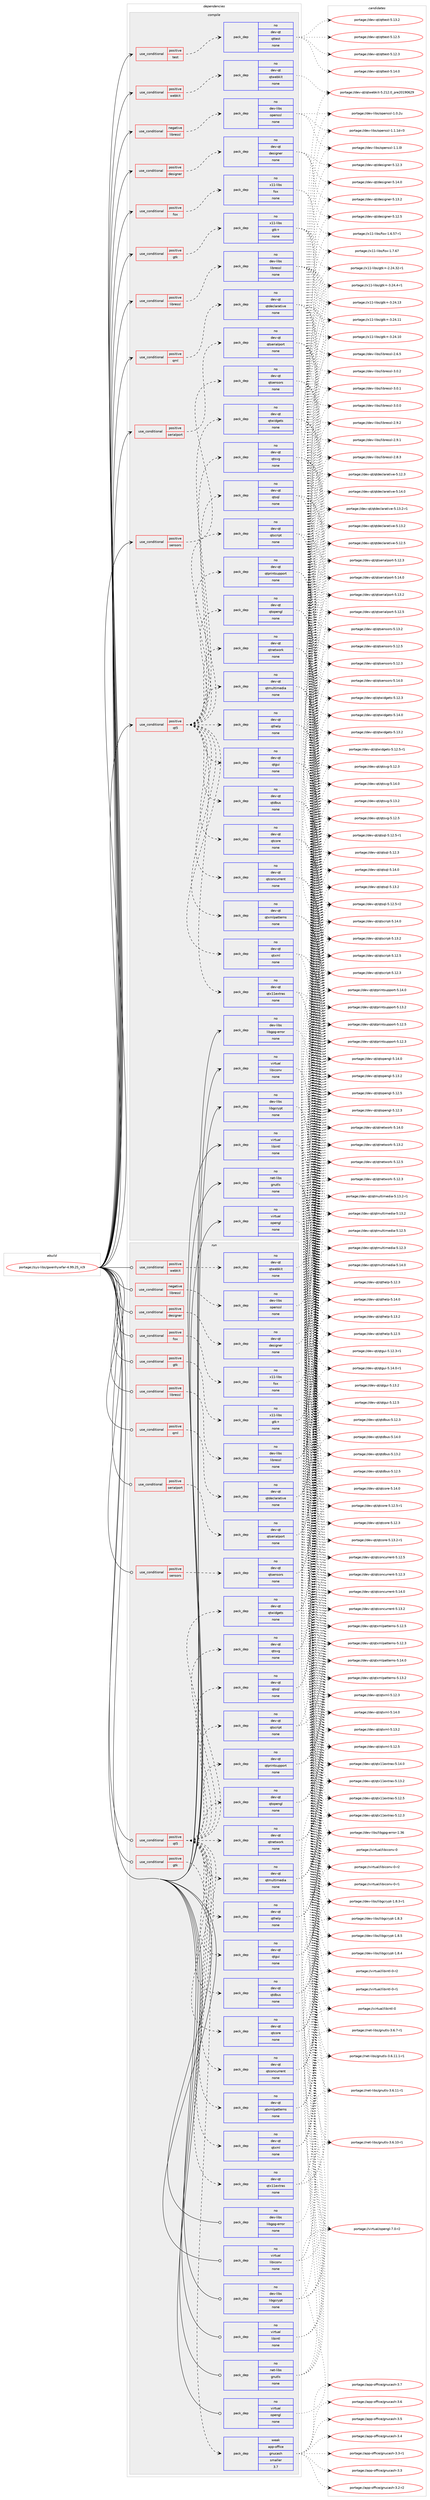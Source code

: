 digraph prolog {

# *************
# Graph options
# *************

newrank=true;
concentrate=true;
compound=true;
graph [rankdir=LR,fontname=Helvetica,fontsize=10,ranksep=1.5];#, ranksep=2.5, nodesep=0.2];
edge  [arrowhead=vee];
node  [fontname=Helvetica,fontsize=10];

# **********
# The ebuild
# **********

subgraph cluster_leftcol {
color=gray;
rank=same;
label=<<i>ebuild</i>>;
id [label="portage://sys-libs/gwenhywfar-4.99.25_rc9", color=red, width=4, href="../sys-libs/gwenhywfar-4.99.25_rc9.svg"];
}

# ****************
# The dependencies
# ****************

subgraph cluster_midcol {
color=gray;
label=<<i>dependencies</i>>;
subgraph cluster_compile {
fillcolor="#eeeeee";
style=filled;
label=<<i>compile</i>>;
subgraph cond8245 {
dependency44538 [label=<<TABLE BORDER="0" CELLBORDER="1" CELLSPACING="0" CELLPADDING="4"><TR><TD ROWSPAN="3" CELLPADDING="10">use_conditional</TD></TR><TR><TD>negative</TD></TR><TR><TD>libressl</TD></TR></TABLE>>, shape=none, color=red];
subgraph pack35150 {
dependency44539 [label=<<TABLE BORDER="0" CELLBORDER="1" CELLSPACING="0" CELLPADDING="4" WIDTH="220"><TR><TD ROWSPAN="6" CELLPADDING="30">pack_dep</TD></TR><TR><TD WIDTH="110">no</TD></TR><TR><TD>dev-libs</TD></TR><TR><TD>openssl</TD></TR><TR><TD>none</TD></TR><TR><TD></TD></TR></TABLE>>, shape=none, color=blue];
}
dependency44538:e -> dependency44539:w [weight=20,style="dashed",arrowhead="vee"];
}
id:e -> dependency44538:w [weight=20,style="solid",arrowhead="vee"];
subgraph cond8246 {
dependency44540 [label=<<TABLE BORDER="0" CELLBORDER="1" CELLSPACING="0" CELLPADDING="4"><TR><TD ROWSPAN="3" CELLPADDING="10">use_conditional</TD></TR><TR><TD>positive</TD></TR><TR><TD>designer</TD></TR></TABLE>>, shape=none, color=red];
subgraph pack35151 {
dependency44541 [label=<<TABLE BORDER="0" CELLBORDER="1" CELLSPACING="0" CELLPADDING="4" WIDTH="220"><TR><TD ROWSPAN="6" CELLPADDING="30">pack_dep</TD></TR><TR><TD WIDTH="110">no</TD></TR><TR><TD>dev-qt</TD></TR><TR><TD>designer</TD></TR><TR><TD>none</TD></TR><TR><TD></TD></TR></TABLE>>, shape=none, color=blue];
}
dependency44540:e -> dependency44541:w [weight=20,style="dashed",arrowhead="vee"];
}
id:e -> dependency44540:w [weight=20,style="solid",arrowhead="vee"];
subgraph cond8247 {
dependency44542 [label=<<TABLE BORDER="0" CELLBORDER="1" CELLSPACING="0" CELLPADDING="4"><TR><TD ROWSPAN="3" CELLPADDING="10">use_conditional</TD></TR><TR><TD>positive</TD></TR><TR><TD>fox</TD></TR></TABLE>>, shape=none, color=red];
subgraph pack35152 {
dependency44543 [label=<<TABLE BORDER="0" CELLBORDER="1" CELLSPACING="0" CELLPADDING="4" WIDTH="220"><TR><TD ROWSPAN="6" CELLPADDING="30">pack_dep</TD></TR><TR><TD WIDTH="110">no</TD></TR><TR><TD>x11-libs</TD></TR><TR><TD>fox</TD></TR><TR><TD>none</TD></TR><TR><TD></TD></TR></TABLE>>, shape=none, color=blue];
}
dependency44542:e -> dependency44543:w [weight=20,style="dashed",arrowhead="vee"];
}
id:e -> dependency44542:w [weight=20,style="solid",arrowhead="vee"];
subgraph cond8248 {
dependency44544 [label=<<TABLE BORDER="0" CELLBORDER="1" CELLSPACING="0" CELLPADDING="4"><TR><TD ROWSPAN="3" CELLPADDING="10">use_conditional</TD></TR><TR><TD>positive</TD></TR><TR><TD>gtk</TD></TR></TABLE>>, shape=none, color=red];
subgraph pack35153 {
dependency44545 [label=<<TABLE BORDER="0" CELLBORDER="1" CELLSPACING="0" CELLPADDING="4" WIDTH="220"><TR><TD ROWSPAN="6" CELLPADDING="30">pack_dep</TD></TR><TR><TD WIDTH="110">no</TD></TR><TR><TD>x11-libs</TD></TR><TR><TD>gtk+</TD></TR><TR><TD>none</TD></TR><TR><TD></TD></TR></TABLE>>, shape=none, color=blue];
}
dependency44544:e -> dependency44545:w [weight=20,style="dashed",arrowhead="vee"];
}
id:e -> dependency44544:w [weight=20,style="solid",arrowhead="vee"];
subgraph cond8249 {
dependency44546 [label=<<TABLE BORDER="0" CELLBORDER="1" CELLSPACING="0" CELLPADDING="4"><TR><TD ROWSPAN="3" CELLPADDING="10">use_conditional</TD></TR><TR><TD>positive</TD></TR><TR><TD>libressl</TD></TR></TABLE>>, shape=none, color=red];
subgraph pack35154 {
dependency44547 [label=<<TABLE BORDER="0" CELLBORDER="1" CELLSPACING="0" CELLPADDING="4" WIDTH="220"><TR><TD ROWSPAN="6" CELLPADDING="30">pack_dep</TD></TR><TR><TD WIDTH="110">no</TD></TR><TR><TD>dev-libs</TD></TR><TR><TD>libressl</TD></TR><TR><TD>none</TD></TR><TR><TD></TD></TR></TABLE>>, shape=none, color=blue];
}
dependency44546:e -> dependency44547:w [weight=20,style="dashed",arrowhead="vee"];
}
id:e -> dependency44546:w [weight=20,style="solid",arrowhead="vee"];
subgraph cond8250 {
dependency44548 [label=<<TABLE BORDER="0" CELLBORDER="1" CELLSPACING="0" CELLPADDING="4"><TR><TD ROWSPAN="3" CELLPADDING="10">use_conditional</TD></TR><TR><TD>positive</TD></TR><TR><TD>qml</TD></TR></TABLE>>, shape=none, color=red];
subgraph pack35155 {
dependency44549 [label=<<TABLE BORDER="0" CELLBORDER="1" CELLSPACING="0" CELLPADDING="4" WIDTH="220"><TR><TD ROWSPAN="6" CELLPADDING="30">pack_dep</TD></TR><TR><TD WIDTH="110">no</TD></TR><TR><TD>dev-qt</TD></TR><TR><TD>qtdeclarative</TD></TR><TR><TD>none</TD></TR><TR><TD></TD></TR></TABLE>>, shape=none, color=blue];
}
dependency44548:e -> dependency44549:w [weight=20,style="dashed",arrowhead="vee"];
}
id:e -> dependency44548:w [weight=20,style="solid",arrowhead="vee"];
subgraph cond8251 {
dependency44550 [label=<<TABLE BORDER="0" CELLBORDER="1" CELLSPACING="0" CELLPADDING="4"><TR><TD ROWSPAN="3" CELLPADDING="10">use_conditional</TD></TR><TR><TD>positive</TD></TR><TR><TD>qt5</TD></TR></TABLE>>, shape=none, color=red];
subgraph pack35156 {
dependency44551 [label=<<TABLE BORDER="0" CELLBORDER="1" CELLSPACING="0" CELLPADDING="4" WIDTH="220"><TR><TD ROWSPAN="6" CELLPADDING="30">pack_dep</TD></TR><TR><TD WIDTH="110">no</TD></TR><TR><TD>dev-qt</TD></TR><TR><TD>qtconcurrent</TD></TR><TR><TD>none</TD></TR><TR><TD></TD></TR></TABLE>>, shape=none, color=blue];
}
dependency44550:e -> dependency44551:w [weight=20,style="dashed",arrowhead="vee"];
subgraph pack35157 {
dependency44552 [label=<<TABLE BORDER="0" CELLBORDER="1" CELLSPACING="0" CELLPADDING="4" WIDTH="220"><TR><TD ROWSPAN="6" CELLPADDING="30">pack_dep</TD></TR><TR><TD WIDTH="110">no</TD></TR><TR><TD>dev-qt</TD></TR><TR><TD>qtcore</TD></TR><TR><TD>none</TD></TR><TR><TD></TD></TR></TABLE>>, shape=none, color=blue];
}
dependency44550:e -> dependency44552:w [weight=20,style="dashed",arrowhead="vee"];
subgraph pack35158 {
dependency44553 [label=<<TABLE BORDER="0" CELLBORDER="1" CELLSPACING="0" CELLPADDING="4" WIDTH="220"><TR><TD ROWSPAN="6" CELLPADDING="30">pack_dep</TD></TR><TR><TD WIDTH="110">no</TD></TR><TR><TD>dev-qt</TD></TR><TR><TD>qtdbus</TD></TR><TR><TD>none</TD></TR><TR><TD></TD></TR></TABLE>>, shape=none, color=blue];
}
dependency44550:e -> dependency44553:w [weight=20,style="dashed",arrowhead="vee"];
subgraph pack35159 {
dependency44554 [label=<<TABLE BORDER="0" CELLBORDER="1" CELLSPACING="0" CELLPADDING="4" WIDTH="220"><TR><TD ROWSPAN="6" CELLPADDING="30">pack_dep</TD></TR><TR><TD WIDTH="110">no</TD></TR><TR><TD>dev-qt</TD></TR><TR><TD>qtgui</TD></TR><TR><TD>none</TD></TR><TR><TD></TD></TR></TABLE>>, shape=none, color=blue];
}
dependency44550:e -> dependency44554:w [weight=20,style="dashed",arrowhead="vee"];
subgraph pack35160 {
dependency44555 [label=<<TABLE BORDER="0" CELLBORDER="1" CELLSPACING="0" CELLPADDING="4" WIDTH="220"><TR><TD ROWSPAN="6" CELLPADDING="30">pack_dep</TD></TR><TR><TD WIDTH="110">no</TD></TR><TR><TD>dev-qt</TD></TR><TR><TD>qthelp</TD></TR><TR><TD>none</TD></TR><TR><TD></TD></TR></TABLE>>, shape=none, color=blue];
}
dependency44550:e -> dependency44555:w [weight=20,style="dashed",arrowhead="vee"];
subgraph pack35161 {
dependency44556 [label=<<TABLE BORDER="0" CELLBORDER="1" CELLSPACING="0" CELLPADDING="4" WIDTH="220"><TR><TD ROWSPAN="6" CELLPADDING="30">pack_dep</TD></TR><TR><TD WIDTH="110">no</TD></TR><TR><TD>dev-qt</TD></TR><TR><TD>qtmultimedia</TD></TR><TR><TD>none</TD></TR><TR><TD></TD></TR></TABLE>>, shape=none, color=blue];
}
dependency44550:e -> dependency44556:w [weight=20,style="dashed",arrowhead="vee"];
subgraph pack35162 {
dependency44557 [label=<<TABLE BORDER="0" CELLBORDER="1" CELLSPACING="0" CELLPADDING="4" WIDTH="220"><TR><TD ROWSPAN="6" CELLPADDING="30">pack_dep</TD></TR><TR><TD WIDTH="110">no</TD></TR><TR><TD>dev-qt</TD></TR><TR><TD>qtnetwork</TD></TR><TR><TD>none</TD></TR><TR><TD></TD></TR></TABLE>>, shape=none, color=blue];
}
dependency44550:e -> dependency44557:w [weight=20,style="dashed",arrowhead="vee"];
subgraph pack35163 {
dependency44558 [label=<<TABLE BORDER="0" CELLBORDER="1" CELLSPACING="0" CELLPADDING="4" WIDTH="220"><TR><TD ROWSPAN="6" CELLPADDING="30">pack_dep</TD></TR><TR><TD WIDTH="110">no</TD></TR><TR><TD>dev-qt</TD></TR><TR><TD>qtopengl</TD></TR><TR><TD>none</TD></TR><TR><TD></TD></TR></TABLE>>, shape=none, color=blue];
}
dependency44550:e -> dependency44558:w [weight=20,style="dashed",arrowhead="vee"];
subgraph pack35164 {
dependency44559 [label=<<TABLE BORDER="0" CELLBORDER="1" CELLSPACING="0" CELLPADDING="4" WIDTH="220"><TR><TD ROWSPAN="6" CELLPADDING="30">pack_dep</TD></TR><TR><TD WIDTH="110">no</TD></TR><TR><TD>dev-qt</TD></TR><TR><TD>qtprintsupport</TD></TR><TR><TD>none</TD></TR><TR><TD></TD></TR></TABLE>>, shape=none, color=blue];
}
dependency44550:e -> dependency44559:w [weight=20,style="dashed",arrowhead="vee"];
subgraph pack35165 {
dependency44560 [label=<<TABLE BORDER="0" CELLBORDER="1" CELLSPACING="0" CELLPADDING="4" WIDTH="220"><TR><TD ROWSPAN="6" CELLPADDING="30">pack_dep</TD></TR><TR><TD WIDTH="110">no</TD></TR><TR><TD>dev-qt</TD></TR><TR><TD>qtscript</TD></TR><TR><TD>none</TD></TR><TR><TD></TD></TR></TABLE>>, shape=none, color=blue];
}
dependency44550:e -> dependency44560:w [weight=20,style="dashed",arrowhead="vee"];
subgraph pack35166 {
dependency44561 [label=<<TABLE BORDER="0" CELLBORDER="1" CELLSPACING="0" CELLPADDING="4" WIDTH="220"><TR><TD ROWSPAN="6" CELLPADDING="30">pack_dep</TD></TR><TR><TD WIDTH="110">no</TD></TR><TR><TD>dev-qt</TD></TR><TR><TD>qtsql</TD></TR><TR><TD>none</TD></TR><TR><TD></TD></TR></TABLE>>, shape=none, color=blue];
}
dependency44550:e -> dependency44561:w [weight=20,style="dashed",arrowhead="vee"];
subgraph pack35167 {
dependency44562 [label=<<TABLE BORDER="0" CELLBORDER="1" CELLSPACING="0" CELLPADDING="4" WIDTH="220"><TR><TD ROWSPAN="6" CELLPADDING="30">pack_dep</TD></TR><TR><TD WIDTH="110">no</TD></TR><TR><TD>dev-qt</TD></TR><TR><TD>qtsvg</TD></TR><TR><TD>none</TD></TR><TR><TD></TD></TR></TABLE>>, shape=none, color=blue];
}
dependency44550:e -> dependency44562:w [weight=20,style="dashed",arrowhead="vee"];
subgraph pack35168 {
dependency44563 [label=<<TABLE BORDER="0" CELLBORDER="1" CELLSPACING="0" CELLPADDING="4" WIDTH="220"><TR><TD ROWSPAN="6" CELLPADDING="30">pack_dep</TD></TR><TR><TD WIDTH="110">no</TD></TR><TR><TD>dev-qt</TD></TR><TR><TD>qtwidgets</TD></TR><TR><TD>none</TD></TR><TR><TD></TD></TR></TABLE>>, shape=none, color=blue];
}
dependency44550:e -> dependency44563:w [weight=20,style="dashed",arrowhead="vee"];
subgraph pack35169 {
dependency44564 [label=<<TABLE BORDER="0" CELLBORDER="1" CELLSPACING="0" CELLPADDING="4" WIDTH="220"><TR><TD ROWSPAN="6" CELLPADDING="30">pack_dep</TD></TR><TR><TD WIDTH="110">no</TD></TR><TR><TD>dev-qt</TD></TR><TR><TD>qtx11extras</TD></TR><TR><TD>none</TD></TR><TR><TD></TD></TR></TABLE>>, shape=none, color=blue];
}
dependency44550:e -> dependency44564:w [weight=20,style="dashed",arrowhead="vee"];
subgraph pack35170 {
dependency44565 [label=<<TABLE BORDER="0" CELLBORDER="1" CELLSPACING="0" CELLPADDING="4" WIDTH="220"><TR><TD ROWSPAN="6" CELLPADDING="30">pack_dep</TD></TR><TR><TD WIDTH="110">no</TD></TR><TR><TD>dev-qt</TD></TR><TR><TD>qtxml</TD></TR><TR><TD>none</TD></TR><TR><TD></TD></TR></TABLE>>, shape=none, color=blue];
}
dependency44550:e -> dependency44565:w [weight=20,style="dashed",arrowhead="vee"];
subgraph pack35171 {
dependency44566 [label=<<TABLE BORDER="0" CELLBORDER="1" CELLSPACING="0" CELLPADDING="4" WIDTH="220"><TR><TD ROWSPAN="6" CELLPADDING="30">pack_dep</TD></TR><TR><TD WIDTH="110">no</TD></TR><TR><TD>dev-qt</TD></TR><TR><TD>qtxmlpatterns</TD></TR><TR><TD>none</TD></TR><TR><TD></TD></TR></TABLE>>, shape=none, color=blue];
}
dependency44550:e -> dependency44566:w [weight=20,style="dashed",arrowhead="vee"];
}
id:e -> dependency44550:w [weight=20,style="solid",arrowhead="vee"];
subgraph cond8252 {
dependency44567 [label=<<TABLE BORDER="0" CELLBORDER="1" CELLSPACING="0" CELLPADDING="4"><TR><TD ROWSPAN="3" CELLPADDING="10">use_conditional</TD></TR><TR><TD>positive</TD></TR><TR><TD>sensors</TD></TR></TABLE>>, shape=none, color=red];
subgraph pack35172 {
dependency44568 [label=<<TABLE BORDER="0" CELLBORDER="1" CELLSPACING="0" CELLPADDING="4" WIDTH="220"><TR><TD ROWSPAN="6" CELLPADDING="30">pack_dep</TD></TR><TR><TD WIDTH="110">no</TD></TR><TR><TD>dev-qt</TD></TR><TR><TD>qtsensors</TD></TR><TR><TD>none</TD></TR><TR><TD></TD></TR></TABLE>>, shape=none, color=blue];
}
dependency44567:e -> dependency44568:w [weight=20,style="dashed",arrowhead="vee"];
}
id:e -> dependency44567:w [weight=20,style="solid",arrowhead="vee"];
subgraph cond8253 {
dependency44569 [label=<<TABLE BORDER="0" CELLBORDER="1" CELLSPACING="0" CELLPADDING="4"><TR><TD ROWSPAN="3" CELLPADDING="10">use_conditional</TD></TR><TR><TD>positive</TD></TR><TR><TD>serialport</TD></TR></TABLE>>, shape=none, color=red];
subgraph pack35173 {
dependency44570 [label=<<TABLE BORDER="0" CELLBORDER="1" CELLSPACING="0" CELLPADDING="4" WIDTH="220"><TR><TD ROWSPAN="6" CELLPADDING="30">pack_dep</TD></TR><TR><TD WIDTH="110">no</TD></TR><TR><TD>dev-qt</TD></TR><TR><TD>qtserialport</TD></TR><TR><TD>none</TD></TR><TR><TD></TD></TR></TABLE>>, shape=none, color=blue];
}
dependency44569:e -> dependency44570:w [weight=20,style="dashed",arrowhead="vee"];
}
id:e -> dependency44569:w [weight=20,style="solid",arrowhead="vee"];
subgraph cond8254 {
dependency44571 [label=<<TABLE BORDER="0" CELLBORDER="1" CELLSPACING="0" CELLPADDING="4"><TR><TD ROWSPAN="3" CELLPADDING="10">use_conditional</TD></TR><TR><TD>positive</TD></TR><TR><TD>test</TD></TR></TABLE>>, shape=none, color=red];
subgraph pack35174 {
dependency44572 [label=<<TABLE BORDER="0" CELLBORDER="1" CELLSPACING="0" CELLPADDING="4" WIDTH="220"><TR><TD ROWSPAN="6" CELLPADDING="30">pack_dep</TD></TR><TR><TD WIDTH="110">no</TD></TR><TR><TD>dev-qt</TD></TR><TR><TD>qttest</TD></TR><TR><TD>none</TD></TR><TR><TD></TD></TR></TABLE>>, shape=none, color=blue];
}
dependency44571:e -> dependency44572:w [weight=20,style="dashed",arrowhead="vee"];
}
id:e -> dependency44571:w [weight=20,style="solid",arrowhead="vee"];
subgraph cond8255 {
dependency44573 [label=<<TABLE BORDER="0" CELLBORDER="1" CELLSPACING="0" CELLPADDING="4"><TR><TD ROWSPAN="3" CELLPADDING="10">use_conditional</TD></TR><TR><TD>positive</TD></TR><TR><TD>webkit</TD></TR></TABLE>>, shape=none, color=red];
subgraph pack35175 {
dependency44574 [label=<<TABLE BORDER="0" CELLBORDER="1" CELLSPACING="0" CELLPADDING="4" WIDTH="220"><TR><TD ROWSPAN="6" CELLPADDING="30">pack_dep</TD></TR><TR><TD WIDTH="110">no</TD></TR><TR><TD>dev-qt</TD></TR><TR><TD>qtwebkit</TD></TR><TR><TD>none</TD></TR><TR><TD></TD></TR></TABLE>>, shape=none, color=blue];
}
dependency44573:e -> dependency44574:w [weight=20,style="dashed",arrowhead="vee"];
}
id:e -> dependency44573:w [weight=20,style="solid",arrowhead="vee"];
subgraph pack35176 {
dependency44575 [label=<<TABLE BORDER="0" CELLBORDER="1" CELLSPACING="0" CELLPADDING="4" WIDTH="220"><TR><TD ROWSPAN="6" CELLPADDING="30">pack_dep</TD></TR><TR><TD WIDTH="110">no</TD></TR><TR><TD>dev-libs</TD></TR><TR><TD>libgcrypt</TD></TR><TR><TD>none</TD></TR><TR><TD></TD></TR></TABLE>>, shape=none, color=blue];
}
id:e -> dependency44575:w [weight=20,style="solid",arrowhead="vee"];
subgraph pack35177 {
dependency44576 [label=<<TABLE BORDER="0" CELLBORDER="1" CELLSPACING="0" CELLPADDING="4" WIDTH="220"><TR><TD ROWSPAN="6" CELLPADDING="30">pack_dep</TD></TR><TR><TD WIDTH="110">no</TD></TR><TR><TD>dev-libs</TD></TR><TR><TD>libgpg-error</TD></TR><TR><TD>none</TD></TR><TR><TD></TD></TR></TABLE>>, shape=none, color=blue];
}
id:e -> dependency44576:w [weight=20,style="solid",arrowhead="vee"];
subgraph pack35178 {
dependency44577 [label=<<TABLE BORDER="0" CELLBORDER="1" CELLSPACING="0" CELLPADDING="4" WIDTH="220"><TR><TD ROWSPAN="6" CELLPADDING="30">pack_dep</TD></TR><TR><TD WIDTH="110">no</TD></TR><TR><TD>net-libs</TD></TR><TR><TD>gnutls</TD></TR><TR><TD>none</TD></TR><TR><TD></TD></TR></TABLE>>, shape=none, color=blue];
}
id:e -> dependency44577:w [weight=20,style="solid",arrowhead="vee"];
subgraph pack35179 {
dependency44578 [label=<<TABLE BORDER="0" CELLBORDER="1" CELLSPACING="0" CELLPADDING="4" WIDTH="220"><TR><TD ROWSPAN="6" CELLPADDING="30">pack_dep</TD></TR><TR><TD WIDTH="110">no</TD></TR><TR><TD>virtual</TD></TR><TR><TD>libiconv</TD></TR><TR><TD>none</TD></TR><TR><TD></TD></TR></TABLE>>, shape=none, color=blue];
}
id:e -> dependency44578:w [weight=20,style="solid",arrowhead="vee"];
subgraph pack35180 {
dependency44579 [label=<<TABLE BORDER="0" CELLBORDER="1" CELLSPACING="0" CELLPADDING="4" WIDTH="220"><TR><TD ROWSPAN="6" CELLPADDING="30">pack_dep</TD></TR><TR><TD WIDTH="110">no</TD></TR><TR><TD>virtual</TD></TR><TR><TD>libintl</TD></TR><TR><TD>none</TD></TR><TR><TD></TD></TR></TABLE>>, shape=none, color=blue];
}
id:e -> dependency44579:w [weight=20,style="solid",arrowhead="vee"];
subgraph pack35181 {
dependency44580 [label=<<TABLE BORDER="0" CELLBORDER="1" CELLSPACING="0" CELLPADDING="4" WIDTH="220"><TR><TD ROWSPAN="6" CELLPADDING="30">pack_dep</TD></TR><TR><TD WIDTH="110">no</TD></TR><TR><TD>virtual</TD></TR><TR><TD>opengl</TD></TR><TR><TD>none</TD></TR><TR><TD></TD></TR></TABLE>>, shape=none, color=blue];
}
id:e -> dependency44580:w [weight=20,style="solid",arrowhead="vee"];
}
subgraph cluster_compileandrun {
fillcolor="#eeeeee";
style=filled;
label=<<i>compile and run</i>>;
}
subgraph cluster_run {
fillcolor="#eeeeee";
style=filled;
label=<<i>run</i>>;
subgraph cond8256 {
dependency44581 [label=<<TABLE BORDER="0" CELLBORDER="1" CELLSPACING="0" CELLPADDING="4"><TR><TD ROWSPAN="3" CELLPADDING="10">use_conditional</TD></TR><TR><TD>negative</TD></TR><TR><TD>libressl</TD></TR></TABLE>>, shape=none, color=red];
subgraph pack35182 {
dependency44582 [label=<<TABLE BORDER="0" CELLBORDER="1" CELLSPACING="0" CELLPADDING="4" WIDTH="220"><TR><TD ROWSPAN="6" CELLPADDING="30">pack_dep</TD></TR><TR><TD WIDTH="110">no</TD></TR><TR><TD>dev-libs</TD></TR><TR><TD>openssl</TD></TR><TR><TD>none</TD></TR><TR><TD></TD></TR></TABLE>>, shape=none, color=blue];
}
dependency44581:e -> dependency44582:w [weight=20,style="dashed",arrowhead="vee"];
}
id:e -> dependency44581:w [weight=20,style="solid",arrowhead="odot"];
subgraph cond8257 {
dependency44583 [label=<<TABLE BORDER="0" CELLBORDER="1" CELLSPACING="0" CELLPADDING="4"><TR><TD ROWSPAN="3" CELLPADDING="10">use_conditional</TD></TR><TR><TD>positive</TD></TR><TR><TD>designer</TD></TR></TABLE>>, shape=none, color=red];
subgraph pack35183 {
dependency44584 [label=<<TABLE BORDER="0" CELLBORDER="1" CELLSPACING="0" CELLPADDING="4" WIDTH="220"><TR><TD ROWSPAN="6" CELLPADDING="30">pack_dep</TD></TR><TR><TD WIDTH="110">no</TD></TR><TR><TD>dev-qt</TD></TR><TR><TD>designer</TD></TR><TR><TD>none</TD></TR><TR><TD></TD></TR></TABLE>>, shape=none, color=blue];
}
dependency44583:e -> dependency44584:w [weight=20,style="dashed",arrowhead="vee"];
}
id:e -> dependency44583:w [weight=20,style="solid",arrowhead="odot"];
subgraph cond8258 {
dependency44585 [label=<<TABLE BORDER="0" CELLBORDER="1" CELLSPACING="0" CELLPADDING="4"><TR><TD ROWSPAN="3" CELLPADDING="10">use_conditional</TD></TR><TR><TD>positive</TD></TR><TR><TD>fox</TD></TR></TABLE>>, shape=none, color=red];
subgraph pack35184 {
dependency44586 [label=<<TABLE BORDER="0" CELLBORDER="1" CELLSPACING="0" CELLPADDING="4" WIDTH="220"><TR><TD ROWSPAN="6" CELLPADDING="30">pack_dep</TD></TR><TR><TD WIDTH="110">no</TD></TR><TR><TD>x11-libs</TD></TR><TR><TD>fox</TD></TR><TR><TD>none</TD></TR><TR><TD></TD></TR></TABLE>>, shape=none, color=blue];
}
dependency44585:e -> dependency44586:w [weight=20,style="dashed",arrowhead="vee"];
}
id:e -> dependency44585:w [weight=20,style="solid",arrowhead="odot"];
subgraph cond8259 {
dependency44587 [label=<<TABLE BORDER="0" CELLBORDER="1" CELLSPACING="0" CELLPADDING="4"><TR><TD ROWSPAN="3" CELLPADDING="10">use_conditional</TD></TR><TR><TD>positive</TD></TR><TR><TD>gtk</TD></TR></TABLE>>, shape=none, color=red];
subgraph pack35185 {
dependency44588 [label=<<TABLE BORDER="0" CELLBORDER="1" CELLSPACING="0" CELLPADDING="4" WIDTH="220"><TR><TD ROWSPAN="6" CELLPADDING="30">pack_dep</TD></TR><TR><TD WIDTH="110">no</TD></TR><TR><TD>x11-libs</TD></TR><TR><TD>gtk+</TD></TR><TR><TD>none</TD></TR><TR><TD></TD></TR></TABLE>>, shape=none, color=blue];
}
dependency44587:e -> dependency44588:w [weight=20,style="dashed",arrowhead="vee"];
}
id:e -> dependency44587:w [weight=20,style="solid",arrowhead="odot"];
subgraph cond8260 {
dependency44589 [label=<<TABLE BORDER="0" CELLBORDER="1" CELLSPACING="0" CELLPADDING="4"><TR><TD ROWSPAN="3" CELLPADDING="10">use_conditional</TD></TR><TR><TD>positive</TD></TR><TR><TD>gtk</TD></TR></TABLE>>, shape=none, color=red];
subgraph pack35186 {
dependency44590 [label=<<TABLE BORDER="0" CELLBORDER="1" CELLSPACING="0" CELLPADDING="4" WIDTH="220"><TR><TD ROWSPAN="6" CELLPADDING="30">pack_dep</TD></TR><TR><TD WIDTH="110">weak</TD></TR><TR><TD>app-office</TD></TR><TR><TD>gnucash</TD></TR><TR><TD>smaller</TD></TR><TR><TD>3.7</TD></TR></TABLE>>, shape=none, color=blue];
}
dependency44589:e -> dependency44590:w [weight=20,style="dashed",arrowhead="vee"];
}
id:e -> dependency44589:w [weight=20,style="solid",arrowhead="odot"];
subgraph cond8261 {
dependency44591 [label=<<TABLE BORDER="0" CELLBORDER="1" CELLSPACING="0" CELLPADDING="4"><TR><TD ROWSPAN="3" CELLPADDING="10">use_conditional</TD></TR><TR><TD>positive</TD></TR><TR><TD>libressl</TD></TR></TABLE>>, shape=none, color=red];
subgraph pack35187 {
dependency44592 [label=<<TABLE BORDER="0" CELLBORDER="1" CELLSPACING="0" CELLPADDING="4" WIDTH="220"><TR><TD ROWSPAN="6" CELLPADDING="30">pack_dep</TD></TR><TR><TD WIDTH="110">no</TD></TR><TR><TD>dev-libs</TD></TR><TR><TD>libressl</TD></TR><TR><TD>none</TD></TR><TR><TD></TD></TR></TABLE>>, shape=none, color=blue];
}
dependency44591:e -> dependency44592:w [weight=20,style="dashed",arrowhead="vee"];
}
id:e -> dependency44591:w [weight=20,style="solid",arrowhead="odot"];
subgraph cond8262 {
dependency44593 [label=<<TABLE BORDER="0" CELLBORDER="1" CELLSPACING="0" CELLPADDING="4"><TR><TD ROWSPAN="3" CELLPADDING="10">use_conditional</TD></TR><TR><TD>positive</TD></TR><TR><TD>qml</TD></TR></TABLE>>, shape=none, color=red];
subgraph pack35188 {
dependency44594 [label=<<TABLE BORDER="0" CELLBORDER="1" CELLSPACING="0" CELLPADDING="4" WIDTH="220"><TR><TD ROWSPAN="6" CELLPADDING="30">pack_dep</TD></TR><TR><TD WIDTH="110">no</TD></TR><TR><TD>dev-qt</TD></TR><TR><TD>qtdeclarative</TD></TR><TR><TD>none</TD></TR><TR><TD></TD></TR></TABLE>>, shape=none, color=blue];
}
dependency44593:e -> dependency44594:w [weight=20,style="dashed",arrowhead="vee"];
}
id:e -> dependency44593:w [weight=20,style="solid",arrowhead="odot"];
subgraph cond8263 {
dependency44595 [label=<<TABLE BORDER="0" CELLBORDER="1" CELLSPACING="0" CELLPADDING="4"><TR><TD ROWSPAN="3" CELLPADDING="10">use_conditional</TD></TR><TR><TD>positive</TD></TR><TR><TD>qt5</TD></TR></TABLE>>, shape=none, color=red];
subgraph pack35189 {
dependency44596 [label=<<TABLE BORDER="0" CELLBORDER="1" CELLSPACING="0" CELLPADDING="4" WIDTH="220"><TR><TD ROWSPAN="6" CELLPADDING="30">pack_dep</TD></TR><TR><TD WIDTH="110">no</TD></TR><TR><TD>dev-qt</TD></TR><TR><TD>qtconcurrent</TD></TR><TR><TD>none</TD></TR><TR><TD></TD></TR></TABLE>>, shape=none, color=blue];
}
dependency44595:e -> dependency44596:w [weight=20,style="dashed",arrowhead="vee"];
subgraph pack35190 {
dependency44597 [label=<<TABLE BORDER="0" CELLBORDER="1" CELLSPACING="0" CELLPADDING="4" WIDTH="220"><TR><TD ROWSPAN="6" CELLPADDING="30">pack_dep</TD></TR><TR><TD WIDTH="110">no</TD></TR><TR><TD>dev-qt</TD></TR><TR><TD>qtcore</TD></TR><TR><TD>none</TD></TR><TR><TD></TD></TR></TABLE>>, shape=none, color=blue];
}
dependency44595:e -> dependency44597:w [weight=20,style="dashed",arrowhead="vee"];
subgraph pack35191 {
dependency44598 [label=<<TABLE BORDER="0" CELLBORDER="1" CELLSPACING="0" CELLPADDING="4" WIDTH="220"><TR><TD ROWSPAN="6" CELLPADDING="30">pack_dep</TD></TR><TR><TD WIDTH="110">no</TD></TR><TR><TD>dev-qt</TD></TR><TR><TD>qtdbus</TD></TR><TR><TD>none</TD></TR><TR><TD></TD></TR></TABLE>>, shape=none, color=blue];
}
dependency44595:e -> dependency44598:w [weight=20,style="dashed",arrowhead="vee"];
subgraph pack35192 {
dependency44599 [label=<<TABLE BORDER="0" CELLBORDER="1" CELLSPACING="0" CELLPADDING="4" WIDTH="220"><TR><TD ROWSPAN="6" CELLPADDING="30">pack_dep</TD></TR><TR><TD WIDTH="110">no</TD></TR><TR><TD>dev-qt</TD></TR><TR><TD>qtgui</TD></TR><TR><TD>none</TD></TR><TR><TD></TD></TR></TABLE>>, shape=none, color=blue];
}
dependency44595:e -> dependency44599:w [weight=20,style="dashed",arrowhead="vee"];
subgraph pack35193 {
dependency44600 [label=<<TABLE BORDER="0" CELLBORDER="1" CELLSPACING="0" CELLPADDING="4" WIDTH="220"><TR><TD ROWSPAN="6" CELLPADDING="30">pack_dep</TD></TR><TR><TD WIDTH="110">no</TD></TR><TR><TD>dev-qt</TD></TR><TR><TD>qthelp</TD></TR><TR><TD>none</TD></TR><TR><TD></TD></TR></TABLE>>, shape=none, color=blue];
}
dependency44595:e -> dependency44600:w [weight=20,style="dashed",arrowhead="vee"];
subgraph pack35194 {
dependency44601 [label=<<TABLE BORDER="0" CELLBORDER="1" CELLSPACING="0" CELLPADDING="4" WIDTH="220"><TR><TD ROWSPAN="6" CELLPADDING="30">pack_dep</TD></TR><TR><TD WIDTH="110">no</TD></TR><TR><TD>dev-qt</TD></TR><TR><TD>qtmultimedia</TD></TR><TR><TD>none</TD></TR><TR><TD></TD></TR></TABLE>>, shape=none, color=blue];
}
dependency44595:e -> dependency44601:w [weight=20,style="dashed",arrowhead="vee"];
subgraph pack35195 {
dependency44602 [label=<<TABLE BORDER="0" CELLBORDER="1" CELLSPACING="0" CELLPADDING="4" WIDTH="220"><TR><TD ROWSPAN="6" CELLPADDING="30">pack_dep</TD></TR><TR><TD WIDTH="110">no</TD></TR><TR><TD>dev-qt</TD></TR><TR><TD>qtnetwork</TD></TR><TR><TD>none</TD></TR><TR><TD></TD></TR></TABLE>>, shape=none, color=blue];
}
dependency44595:e -> dependency44602:w [weight=20,style="dashed",arrowhead="vee"];
subgraph pack35196 {
dependency44603 [label=<<TABLE BORDER="0" CELLBORDER="1" CELLSPACING="0" CELLPADDING="4" WIDTH="220"><TR><TD ROWSPAN="6" CELLPADDING="30">pack_dep</TD></TR><TR><TD WIDTH="110">no</TD></TR><TR><TD>dev-qt</TD></TR><TR><TD>qtopengl</TD></TR><TR><TD>none</TD></TR><TR><TD></TD></TR></TABLE>>, shape=none, color=blue];
}
dependency44595:e -> dependency44603:w [weight=20,style="dashed",arrowhead="vee"];
subgraph pack35197 {
dependency44604 [label=<<TABLE BORDER="0" CELLBORDER="1" CELLSPACING="0" CELLPADDING="4" WIDTH="220"><TR><TD ROWSPAN="6" CELLPADDING="30">pack_dep</TD></TR><TR><TD WIDTH="110">no</TD></TR><TR><TD>dev-qt</TD></TR><TR><TD>qtprintsupport</TD></TR><TR><TD>none</TD></TR><TR><TD></TD></TR></TABLE>>, shape=none, color=blue];
}
dependency44595:e -> dependency44604:w [weight=20,style="dashed",arrowhead="vee"];
subgraph pack35198 {
dependency44605 [label=<<TABLE BORDER="0" CELLBORDER="1" CELLSPACING="0" CELLPADDING="4" WIDTH="220"><TR><TD ROWSPAN="6" CELLPADDING="30">pack_dep</TD></TR><TR><TD WIDTH="110">no</TD></TR><TR><TD>dev-qt</TD></TR><TR><TD>qtscript</TD></TR><TR><TD>none</TD></TR><TR><TD></TD></TR></TABLE>>, shape=none, color=blue];
}
dependency44595:e -> dependency44605:w [weight=20,style="dashed",arrowhead="vee"];
subgraph pack35199 {
dependency44606 [label=<<TABLE BORDER="0" CELLBORDER="1" CELLSPACING="0" CELLPADDING="4" WIDTH="220"><TR><TD ROWSPAN="6" CELLPADDING="30">pack_dep</TD></TR><TR><TD WIDTH="110">no</TD></TR><TR><TD>dev-qt</TD></TR><TR><TD>qtsql</TD></TR><TR><TD>none</TD></TR><TR><TD></TD></TR></TABLE>>, shape=none, color=blue];
}
dependency44595:e -> dependency44606:w [weight=20,style="dashed",arrowhead="vee"];
subgraph pack35200 {
dependency44607 [label=<<TABLE BORDER="0" CELLBORDER="1" CELLSPACING="0" CELLPADDING="4" WIDTH="220"><TR><TD ROWSPAN="6" CELLPADDING="30">pack_dep</TD></TR><TR><TD WIDTH="110">no</TD></TR><TR><TD>dev-qt</TD></TR><TR><TD>qtsvg</TD></TR><TR><TD>none</TD></TR><TR><TD></TD></TR></TABLE>>, shape=none, color=blue];
}
dependency44595:e -> dependency44607:w [weight=20,style="dashed",arrowhead="vee"];
subgraph pack35201 {
dependency44608 [label=<<TABLE BORDER="0" CELLBORDER="1" CELLSPACING="0" CELLPADDING="4" WIDTH="220"><TR><TD ROWSPAN="6" CELLPADDING="30">pack_dep</TD></TR><TR><TD WIDTH="110">no</TD></TR><TR><TD>dev-qt</TD></TR><TR><TD>qtwidgets</TD></TR><TR><TD>none</TD></TR><TR><TD></TD></TR></TABLE>>, shape=none, color=blue];
}
dependency44595:e -> dependency44608:w [weight=20,style="dashed",arrowhead="vee"];
subgraph pack35202 {
dependency44609 [label=<<TABLE BORDER="0" CELLBORDER="1" CELLSPACING="0" CELLPADDING="4" WIDTH="220"><TR><TD ROWSPAN="6" CELLPADDING="30">pack_dep</TD></TR><TR><TD WIDTH="110">no</TD></TR><TR><TD>dev-qt</TD></TR><TR><TD>qtx11extras</TD></TR><TR><TD>none</TD></TR><TR><TD></TD></TR></TABLE>>, shape=none, color=blue];
}
dependency44595:e -> dependency44609:w [weight=20,style="dashed",arrowhead="vee"];
subgraph pack35203 {
dependency44610 [label=<<TABLE BORDER="0" CELLBORDER="1" CELLSPACING="0" CELLPADDING="4" WIDTH="220"><TR><TD ROWSPAN="6" CELLPADDING="30">pack_dep</TD></TR><TR><TD WIDTH="110">no</TD></TR><TR><TD>dev-qt</TD></TR><TR><TD>qtxml</TD></TR><TR><TD>none</TD></TR><TR><TD></TD></TR></TABLE>>, shape=none, color=blue];
}
dependency44595:e -> dependency44610:w [weight=20,style="dashed",arrowhead="vee"];
subgraph pack35204 {
dependency44611 [label=<<TABLE BORDER="0" CELLBORDER="1" CELLSPACING="0" CELLPADDING="4" WIDTH="220"><TR><TD ROWSPAN="6" CELLPADDING="30">pack_dep</TD></TR><TR><TD WIDTH="110">no</TD></TR><TR><TD>dev-qt</TD></TR><TR><TD>qtxmlpatterns</TD></TR><TR><TD>none</TD></TR><TR><TD></TD></TR></TABLE>>, shape=none, color=blue];
}
dependency44595:e -> dependency44611:w [weight=20,style="dashed",arrowhead="vee"];
}
id:e -> dependency44595:w [weight=20,style="solid",arrowhead="odot"];
subgraph cond8264 {
dependency44612 [label=<<TABLE BORDER="0" CELLBORDER="1" CELLSPACING="0" CELLPADDING="4"><TR><TD ROWSPAN="3" CELLPADDING="10">use_conditional</TD></TR><TR><TD>positive</TD></TR><TR><TD>sensors</TD></TR></TABLE>>, shape=none, color=red];
subgraph pack35205 {
dependency44613 [label=<<TABLE BORDER="0" CELLBORDER="1" CELLSPACING="0" CELLPADDING="4" WIDTH="220"><TR><TD ROWSPAN="6" CELLPADDING="30">pack_dep</TD></TR><TR><TD WIDTH="110">no</TD></TR><TR><TD>dev-qt</TD></TR><TR><TD>qtsensors</TD></TR><TR><TD>none</TD></TR><TR><TD></TD></TR></TABLE>>, shape=none, color=blue];
}
dependency44612:e -> dependency44613:w [weight=20,style="dashed",arrowhead="vee"];
}
id:e -> dependency44612:w [weight=20,style="solid",arrowhead="odot"];
subgraph cond8265 {
dependency44614 [label=<<TABLE BORDER="0" CELLBORDER="1" CELLSPACING="0" CELLPADDING="4"><TR><TD ROWSPAN="3" CELLPADDING="10">use_conditional</TD></TR><TR><TD>positive</TD></TR><TR><TD>serialport</TD></TR></TABLE>>, shape=none, color=red];
subgraph pack35206 {
dependency44615 [label=<<TABLE BORDER="0" CELLBORDER="1" CELLSPACING="0" CELLPADDING="4" WIDTH="220"><TR><TD ROWSPAN="6" CELLPADDING="30">pack_dep</TD></TR><TR><TD WIDTH="110">no</TD></TR><TR><TD>dev-qt</TD></TR><TR><TD>qtserialport</TD></TR><TR><TD>none</TD></TR><TR><TD></TD></TR></TABLE>>, shape=none, color=blue];
}
dependency44614:e -> dependency44615:w [weight=20,style="dashed",arrowhead="vee"];
}
id:e -> dependency44614:w [weight=20,style="solid",arrowhead="odot"];
subgraph cond8266 {
dependency44616 [label=<<TABLE BORDER="0" CELLBORDER="1" CELLSPACING="0" CELLPADDING="4"><TR><TD ROWSPAN="3" CELLPADDING="10">use_conditional</TD></TR><TR><TD>positive</TD></TR><TR><TD>webkit</TD></TR></TABLE>>, shape=none, color=red];
subgraph pack35207 {
dependency44617 [label=<<TABLE BORDER="0" CELLBORDER="1" CELLSPACING="0" CELLPADDING="4" WIDTH="220"><TR><TD ROWSPAN="6" CELLPADDING="30">pack_dep</TD></TR><TR><TD WIDTH="110">no</TD></TR><TR><TD>dev-qt</TD></TR><TR><TD>qtwebkit</TD></TR><TR><TD>none</TD></TR><TR><TD></TD></TR></TABLE>>, shape=none, color=blue];
}
dependency44616:e -> dependency44617:w [weight=20,style="dashed",arrowhead="vee"];
}
id:e -> dependency44616:w [weight=20,style="solid",arrowhead="odot"];
subgraph pack35208 {
dependency44618 [label=<<TABLE BORDER="0" CELLBORDER="1" CELLSPACING="0" CELLPADDING="4" WIDTH="220"><TR><TD ROWSPAN="6" CELLPADDING="30">pack_dep</TD></TR><TR><TD WIDTH="110">no</TD></TR><TR><TD>dev-libs</TD></TR><TR><TD>libgcrypt</TD></TR><TR><TD>none</TD></TR><TR><TD></TD></TR></TABLE>>, shape=none, color=blue];
}
id:e -> dependency44618:w [weight=20,style="solid",arrowhead="odot"];
subgraph pack35209 {
dependency44619 [label=<<TABLE BORDER="0" CELLBORDER="1" CELLSPACING="0" CELLPADDING="4" WIDTH="220"><TR><TD ROWSPAN="6" CELLPADDING="30">pack_dep</TD></TR><TR><TD WIDTH="110">no</TD></TR><TR><TD>dev-libs</TD></TR><TR><TD>libgpg-error</TD></TR><TR><TD>none</TD></TR><TR><TD></TD></TR></TABLE>>, shape=none, color=blue];
}
id:e -> dependency44619:w [weight=20,style="solid",arrowhead="odot"];
subgraph pack35210 {
dependency44620 [label=<<TABLE BORDER="0" CELLBORDER="1" CELLSPACING="0" CELLPADDING="4" WIDTH="220"><TR><TD ROWSPAN="6" CELLPADDING="30">pack_dep</TD></TR><TR><TD WIDTH="110">no</TD></TR><TR><TD>net-libs</TD></TR><TR><TD>gnutls</TD></TR><TR><TD>none</TD></TR><TR><TD></TD></TR></TABLE>>, shape=none, color=blue];
}
id:e -> dependency44620:w [weight=20,style="solid",arrowhead="odot"];
subgraph pack35211 {
dependency44621 [label=<<TABLE BORDER="0" CELLBORDER="1" CELLSPACING="0" CELLPADDING="4" WIDTH="220"><TR><TD ROWSPAN="6" CELLPADDING="30">pack_dep</TD></TR><TR><TD WIDTH="110">no</TD></TR><TR><TD>virtual</TD></TR><TR><TD>libiconv</TD></TR><TR><TD>none</TD></TR><TR><TD></TD></TR></TABLE>>, shape=none, color=blue];
}
id:e -> dependency44621:w [weight=20,style="solid",arrowhead="odot"];
subgraph pack35212 {
dependency44622 [label=<<TABLE BORDER="0" CELLBORDER="1" CELLSPACING="0" CELLPADDING="4" WIDTH="220"><TR><TD ROWSPAN="6" CELLPADDING="30">pack_dep</TD></TR><TR><TD WIDTH="110">no</TD></TR><TR><TD>virtual</TD></TR><TR><TD>libintl</TD></TR><TR><TD>none</TD></TR><TR><TD></TD></TR></TABLE>>, shape=none, color=blue];
}
id:e -> dependency44622:w [weight=20,style="solid",arrowhead="odot"];
subgraph pack35213 {
dependency44623 [label=<<TABLE BORDER="0" CELLBORDER="1" CELLSPACING="0" CELLPADDING="4" WIDTH="220"><TR><TD ROWSPAN="6" CELLPADDING="30">pack_dep</TD></TR><TR><TD WIDTH="110">no</TD></TR><TR><TD>virtual</TD></TR><TR><TD>opengl</TD></TR><TR><TD>none</TD></TR><TR><TD></TD></TR></TABLE>>, shape=none, color=blue];
}
id:e -> dependency44623:w [weight=20,style="solid",arrowhead="odot"];
}
}

# **************
# The candidates
# **************

subgraph cluster_choices {
rank=same;
color=gray;
label=<<i>candidates</i>>;

subgraph choice35150 {
color=black;
nodesep=1;
choice1001011184510810598115471111121011101151151084549464946491004511451 [label="portage://dev-libs/openssl-1.1.1d-r3", color=red, width=4,href="../dev-libs/openssl-1.1.1d-r3.svg"];
choice100101118451081059811547111112101110115115108454946494648108 [label="portage://dev-libs/openssl-1.1.0l", color=red, width=4,href="../dev-libs/openssl-1.1.0l.svg"];
choice100101118451081059811547111112101110115115108454946484650117 [label="portage://dev-libs/openssl-1.0.2u", color=red, width=4,href="../dev-libs/openssl-1.0.2u.svg"];
dependency44539:e -> choice1001011184510810598115471111121011101151151084549464946491004511451:w [style=dotted,weight="100"];
dependency44539:e -> choice100101118451081059811547111112101110115115108454946494648108:w [style=dotted,weight="100"];
dependency44539:e -> choice100101118451081059811547111112101110115115108454946484650117:w [style=dotted,weight="100"];
}
subgraph choice35151 {
color=black;
nodesep=1;
choice100101118451131164710010111510510311010111445534649524648 [label="portage://dev-qt/designer-5.14.0", color=red, width=4,href="../dev-qt/designer-5.14.0.svg"];
choice100101118451131164710010111510510311010111445534649514650 [label="portage://dev-qt/designer-5.13.2", color=red, width=4,href="../dev-qt/designer-5.13.2.svg"];
choice100101118451131164710010111510510311010111445534649504653 [label="portage://dev-qt/designer-5.12.5", color=red, width=4,href="../dev-qt/designer-5.12.5.svg"];
choice100101118451131164710010111510510311010111445534649504651 [label="portage://dev-qt/designer-5.12.3", color=red, width=4,href="../dev-qt/designer-5.12.3.svg"];
dependency44541:e -> choice100101118451131164710010111510510311010111445534649524648:w [style=dotted,weight="100"];
dependency44541:e -> choice100101118451131164710010111510510311010111445534649514650:w [style=dotted,weight="100"];
dependency44541:e -> choice100101118451131164710010111510510311010111445534649504653:w [style=dotted,weight="100"];
dependency44541:e -> choice100101118451131164710010111510510311010111445534649504651:w [style=dotted,weight="100"];
}
subgraph choice35152 {
color=black;
nodesep=1;
choice120494945108105981154710211112045494655465455 [label="portage://x11-libs/fox-1.7.67", color=red, width=4,href="../x11-libs/fox-1.7.67.svg"];
choice1204949451081059811547102111120454946544653554511449 [label="portage://x11-libs/fox-1.6.57-r1", color=red, width=4,href="../x11-libs/fox-1.6.57-r1.svg"];
dependency44543:e -> choice120494945108105981154710211112045494655465455:w [style=dotted,weight="100"];
dependency44543:e -> choice1204949451081059811547102111120454946544653554511449:w [style=dotted,weight="100"];
}
subgraph choice35153 {
color=black;
nodesep=1;
choice120494945108105981154710311610743455146505246524511449 [label="portage://x11-libs/gtk+-3.24.4-r1", color=red, width=4,href="../x11-libs/gtk+-3.24.4-r1.svg"];
choice1204949451081059811547103116107434551465052464951 [label="portage://x11-libs/gtk+-3.24.13", color=red, width=4,href="../x11-libs/gtk+-3.24.13.svg"];
choice1204949451081059811547103116107434551465052464949 [label="portage://x11-libs/gtk+-3.24.11", color=red, width=4,href="../x11-libs/gtk+-3.24.11.svg"];
choice1204949451081059811547103116107434551465052464948 [label="portage://x11-libs/gtk+-3.24.10", color=red, width=4,href="../x11-libs/gtk+-3.24.10.svg"];
choice12049494510810598115471031161074345504650524651504511449 [label="portage://x11-libs/gtk+-2.24.32-r1", color=red, width=4,href="../x11-libs/gtk+-2.24.32-r1.svg"];
dependency44545:e -> choice120494945108105981154710311610743455146505246524511449:w [style=dotted,weight="100"];
dependency44545:e -> choice1204949451081059811547103116107434551465052464951:w [style=dotted,weight="100"];
dependency44545:e -> choice1204949451081059811547103116107434551465052464949:w [style=dotted,weight="100"];
dependency44545:e -> choice1204949451081059811547103116107434551465052464948:w [style=dotted,weight="100"];
dependency44545:e -> choice12049494510810598115471031161074345504650524651504511449:w [style=dotted,weight="100"];
}
subgraph choice35154 {
color=black;
nodesep=1;
choice10010111845108105981154710810598114101115115108455146484650 [label="portage://dev-libs/libressl-3.0.2", color=red, width=4,href="../dev-libs/libressl-3.0.2.svg"];
choice10010111845108105981154710810598114101115115108455146484649 [label="portage://dev-libs/libressl-3.0.1", color=red, width=4,href="../dev-libs/libressl-3.0.1.svg"];
choice10010111845108105981154710810598114101115115108455146484648 [label="portage://dev-libs/libressl-3.0.0", color=red, width=4,href="../dev-libs/libressl-3.0.0.svg"];
choice10010111845108105981154710810598114101115115108455046574650 [label="portage://dev-libs/libressl-2.9.2", color=red, width=4,href="../dev-libs/libressl-2.9.2.svg"];
choice10010111845108105981154710810598114101115115108455046574649 [label="portage://dev-libs/libressl-2.9.1", color=red, width=4,href="../dev-libs/libressl-2.9.1.svg"];
choice10010111845108105981154710810598114101115115108455046564651 [label="portage://dev-libs/libressl-2.8.3", color=red, width=4,href="../dev-libs/libressl-2.8.3.svg"];
choice10010111845108105981154710810598114101115115108455046544653 [label="portage://dev-libs/libressl-2.6.5", color=red, width=4,href="../dev-libs/libressl-2.6.5.svg"];
dependency44547:e -> choice10010111845108105981154710810598114101115115108455146484650:w [style=dotted,weight="100"];
dependency44547:e -> choice10010111845108105981154710810598114101115115108455146484649:w [style=dotted,weight="100"];
dependency44547:e -> choice10010111845108105981154710810598114101115115108455146484648:w [style=dotted,weight="100"];
dependency44547:e -> choice10010111845108105981154710810598114101115115108455046574650:w [style=dotted,weight="100"];
dependency44547:e -> choice10010111845108105981154710810598114101115115108455046574649:w [style=dotted,weight="100"];
dependency44547:e -> choice10010111845108105981154710810598114101115115108455046564651:w [style=dotted,weight="100"];
dependency44547:e -> choice10010111845108105981154710810598114101115115108455046544653:w [style=dotted,weight="100"];
}
subgraph choice35155 {
color=black;
nodesep=1;
choice100101118451131164711311610010199108971149711610511810145534649524648 [label="portage://dev-qt/qtdeclarative-5.14.0", color=red, width=4,href="../dev-qt/qtdeclarative-5.14.0.svg"];
choice1001011184511311647113116100101991089711497116105118101455346495146504511449 [label="portage://dev-qt/qtdeclarative-5.13.2-r1", color=red, width=4,href="../dev-qt/qtdeclarative-5.13.2-r1.svg"];
choice100101118451131164711311610010199108971149711610511810145534649514650 [label="portage://dev-qt/qtdeclarative-5.13.2", color=red, width=4,href="../dev-qt/qtdeclarative-5.13.2.svg"];
choice100101118451131164711311610010199108971149711610511810145534649504653 [label="portage://dev-qt/qtdeclarative-5.12.5", color=red, width=4,href="../dev-qt/qtdeclarative-5.12.5.svg"];
choice100101118451131164711311610010199108971149711610511810145534649504651 [label="portage://dev-qt/qtdeclarative-5.12.3", color=red, width=4,href="../dev-qt/qtdeclarative-5.12.3.svg"];
dependency44549:e -> choice100101118451131164711311610010199108971149711610511810145534649524648:w [style=dotted,weight="100"];
dependency44549:e -> choice1001011184511311647113116100101991089711497116105118101455346495146504511449:w [style=dotted,weight="100"];
dependency44549:e -> choice100101118451131164711311610010199108971149711610511810145534649514650:w [style=dotted,weight="100"];
dependency44549:e -> choice100101118451131164711311610010199108971149711610511810145534649504653:w [style=dotted,weight="100"];
dependency44549:e -> choice100101118451131164711311610010199108971149711610511810145534649504651:w [style=dotted,weight="100"];
}
subgraph choice35156 {
color=black;
nodesep=1;
choice1001011184511311647113116991111109911711411410111011645534649524648 [label="portage://dev-qt/qtconcurrent-5.14.0", color=red, width=4,href="../dev-qt/qtconcurrent-5.14.0.svg"];
choice1001011184511311647113116991111109911711411410111011645534649514650 [label="portage://dev-qt/qtconcurrent-5.13.2", color=red, width=4,href="../dev-qt/qtconcurrent-5.13.2.svg"];
choice1001011184511311647113116991111109911711411410111011645534649504653 [label="portage://dev-qt/qtconcurrent-5.12.5", color=red, width=4,href="../dev-qt/qtconcurrent-5.12.5.svg"];
choice1001011184511311647113116991111109911711411410111011645534649504651 [label="portage://dev-qt/qtconcurrent-5.12.3", color=red, width=4,href="../dev-qt/qtconcurrent-5.12.3.svg"];
dependency44551:e -> choice1001011184511311647113116991111109911711411410111011645534649524648:w [style=dotted,weight="100"];
dependency44551:e -> choice1001011184511311647113116991111109911711411410111011645534649514650:w [style=dotted,weight="100"];
dependency44551:e -> choice1001011184511311647113116991111109911711411410111011645534649504653:w [style=dotted,weight="100"];
dependency44551:e -> choice1001011184511311647113116991111109911711411410111011645534649504651:w [style=dotted,weight="100"];
}
subgraph choice35157 {
color=black;
nodesep=1;
choice10010111845113116471131169911111410145534649524648 [label="portage://dev-qt/qtcore-5.14.0", color=red, width=4,href="../dev-qt/qtcore-5.14.0.svg"];
choice100101118451131164711311699111114101455346495146504511449 [label="portage://dev-qt/qtcore-5.13.2-r1", color=red, width=4,href="../dev-qt/qtcore-5.13.2-r1.svg"];
choice100101118451131164711311699111114101455346495046534511449 [label="portage://dev-qt/qtcore-5.12.5-r1", color=red, width=4,href="../dev-qt/qtcore-5.12.5-r1.svg"];
choice10010111845113116471131169911111410145534649504651 [label="portage://dev-qt/qtcore-5.12.3", color=red, width=4,href="../dev-qt/qtcore-5.12.3.svg"];
dependency44552:e -> choice10010111845113116471131169911111410145534649524648:w [style=dotted,weight="100"];
dependency44552:e -> choice100101118451131164711311699111114101455346495146504511449:w [style=dotted,weight="100"];
dependency44552:e -> choice100101118451131164711311699111114101455346495046534511449:w [style=dotted,weight="100"];
dependency44552:e -> choice10010111845113116471131169911111410145534649504651:w [style=dotted,weight="100"];
}
subgraph choice35158 {
color=black;
nodesep=1;
choice10010111845113116471131161009811711545534649524648 [label="portage://dev-qt/qtdbus-5.14.0", color=red, width=4,href="../dev-qt/qtdbus-5.14.0.svg"];
choice10010111845113116471131161009811711545534649514650 [label="portage://dev-qt/qtdbus-5.13.2", color=red, width=4,href="../dev-qt/qtdbus-5.13.2.svg"];
choice10010111845113116471131161009811711545534649504653 [label="portage://dev-qt/qtdbus-5.12.5", color=red, width=4,href="../dev-qt/qtdbus-5.12.5.svg"];
choice10010111845113116471131161009811711545534649504651 [label="portage://dev-qt/qtdbus-5.12.3", color=red, width=4,href="../dev-qt/qtdbus-5.12.3.svg"];
dependency44553:e -> choice10010111845113116471131161009811711545534649524648:w [style=dotted,weight="100"];
dependency44553:e -> choice10010111845113116471131161009811711545534649514650:w [style=dotted,weight="100"];
dependency44553:e -> choice10010111845113116471131161009811711545534649504653:w [style=dotted,weight="100"];
dependency44553:e -> choice10010111845113116471131161009811711545534649504651:w [style=dotted,weight="100"];
}
subgraph choice35159 {
color=black;
nodesep=1;
choice1001011184511311647113116103117105455346495246484511449 [label="portage://dev-qt/qtgui-5.14.0-r1", color=red, width=4,href="../dev-qt/qtgui-5.14.0-r1.svg"];
choice100101118451131164711311610311710545534649514650 [label="portage://dev-qt/qtgui-5.13.2", color=red, width=4,href="../dev-qt/qtgui-5.13.2.svg"];
choice100101118451131164711311610311710545534649504653 [label="portage://dev-qt/qtgui-5.12.5", color=red, width=4,href="../dev-qt/qtgui-5.12.5.svg"];
choice1001011184511311647113116103117105455346495046514511449 [label="portage://dev-qt/qtgui-5.12.3-r1", color=red, width=4,href="../dev-qt/qtgui-5.12.3-r1.svg"];
dependency44554:e -> choice1001011184511311647113116103117105455346495246484511449:w [style=dotted,weight="100"];
dependency44554:e -> choice100101118451131164711311610311710545534649514650:w [style=dotted,weight="100"];
dependency44554:e -> choice100101118451131164711311610311710545534649504653:w [style=dotted,weight="100"];
dependency44554:e -> choice1001011184511311647113116103117105455346495046514511449:w [style=dotted,weight="100"];
}
subgraph choice35160 {
color=black;
nodesep=1;
choice100101118451131164711311610410110811245534649524648 [label="portage://dev-qt/qthelp-5.14.0", color=red, width=4,href="../dev-qt/qthelp-5.14.0.svg"];
choice100101118451131164711311610410110811245534649514650 [label="portage://dev-qt/qthelp-5.13.2", color=red, width=4,href="../dev-qt/qthelp-5.13.2.svg"];
choice100101118451131164711311610410110811245534649504653 [label="portage://dev-qt/qthelp-5.12.5", color=red, width=4,href="../dev-qt/qthelp-5.12.5.svg"];
choice100101118451131164711311610410110811245534649504651 [label="portage://dev-qt/qthelp-5.12.3", color=red, width=4,href="../dev-qt/qthelp-5.12.3.svg"];
dependency44555:e -> choice100101118451131164711311610410110811245534649524648:w [style=dotted,weight="100"];
dependency44555:e -> choice100101118451131164711311610410110811245534649514650:w [style=dotted,weight="100"];
dependency44555:e -> choice100101118451131164711311610410110811245534649504653:w [style=dotted,weight="100"];
dependency44555:e -> choice100101118451131164711311610410110811245534649504651:w [style=dotted,weight="100"];
}
subgraph choice35161 {
color=black;
nodesep=1;
choice10010111845113116471131161091171081161051091011001059745534649524648 [label="portage://dev-qt/qtmultimedia-5.14.0", color=red, width=4,href="../dev-qt/qtmultimedia-5.14.0.svg"];
choice100101118451131164711311610911710811610510910110010597455346495146504511449 [label="portage://dev-qt/qtmultimedia-5.13.2-r1", color=red, width=4,href="../dev-qt/qtmultimedia-5.13.2-r1.svg"];
choice10010111845113116471131161091171081161051091011001059745534649514650 [label="portage://dev-qt/qtmultimedia-5.13.2", color=red, width=4,href="../dev-qt/qtmultimedia-5.13.2.svg"];
choice10010111845113116471131161091171081161051091011001059745534649504653 [label="portage://dev-qt/qtmultimedia-5.12.5", color=red, width=4,href="../dev-qt/qtmultimedia-5.12.5.svg"];
choice10010111845113116471131161091171081161051091011001059745534649504651 [label="portage://dev-qt/qtmultimedia-5.12.3", color=red, width=4,href="../dev-qt/qtmultimedia-5.12.3.svg"];
dependency44556:e -> choice10010111845113116471131161091171081161051091011001059745534649524648:w [style=dotted,weight="100"];
dependency44556:e -> choice100101118451131164711311610911710811610510910110010597455346495146504511449:w [style=dotted,weight="100"];
dependency44556:e -> choice10010111845113116471131161091171081161051091011001059745534649514650:w [style=dotted,weight="100"];
dependency44556:e -> choice10010111845113116471131161091171081161051091011001059745534649504653:w [style=dotted,weight="100"];
dependency44556:e -> choice10010111845113116471131161091171081161051091011001059745534649504651:w [style=dotted,weight="100"];
}
subgraph choice35162 {
color=black;
nodesep=1;
choice100101118451131164711311611010111611911111410745534649524648 [label="portage://dev-qt/qtnetwork-5.14.0", color=red, width=4,href="../dev-qt/qtnetwork-5.14.0.svg"];
choice100101118451131164711311611010111611911111410745534649514650 [label="portage://dev-qt/qtnetwork-5.13.2", color=red, width=4,href="../dev-qt/qtnetwork-5.13.2.svg"];
choice100101118451131164711311611010111611911111410745534649504653 [label="portage://dev-qt/qtnetwork-5.12.5", color=red, width=4,href="../dev-qt/qtnetwork-5.12.5.svg"];
choice100101118451131164711311611010111611911111410745534649504651 [label="portage://dev-qt/qtnetwork-5.12.3", color=red, width=4,href="../dev-qt/qtnetwork-5.12.3.svg"];
dependency44557:e -> choice100101118451131164711311611010111611911111410745534649524648:w [style=dotted,weight="100"];
dependency44557:e -> choice100101118451131164711311611010111611911111410745534649514650:w [style=dotted,weight="100"];
dependency44557:e -> choice100101118451131164711311611010111611911111410745534649504653:w [style=dotted,weight="100"];
dependency44557:e -> choice100101118451131164711311611010111611911111410745534649504651:w [style=dotted,weight="100"];
}
subgraph choice35163 {
color=black;
nodesep=1;
choice100101118451131164711311611111210111010310845534649524648 [label="portage://dev-qt/qtopengl-5.14.0", color=red, width=4,href="../dev-qt/qtopengl-5.14.0.svg"];
choice100101118451131164711311611111210111010310845534649514650 [label="portage://dev-qt/qtopengl-5.13.2", color=red, width=4,href="../dev-qt/qtopengl-5.13.2.svg"];
choice100101118451131164711311611111210111010310845534649504653 [label="portage://dev-qt/qtopengl-5.12.5", color=red, width=4,href="../dev-qt/qtopengl-5.12.5.svg"];
choice100101118451131164711311611111210111010310845534649504651 [label="portage://dev-qt/qtopengl-5.12.3", color=red, width=4,href="../dev-qt/qtopengl-5.12.3.svg"];
dependency44558:e -> choice100101118451131164711311611111210111010310845534649524648:w [style=dotted,weight="100"];
dependency44558:e -> choice100101118451131164711311611111210111010310845534649514650:w [style=dotted,weight="100"];
dependency44558:e -> choice100101118451131164711311611111210111010310845534649504653:w [style=dotted,weight="100"];
dependency44558:e -> choice100101118451131164711311611111210111010310845534649504651:w [style=dotted,weight="100"];
}
subgraph choice35164 {
color=black;
nodesep=1;
choice100101118451131164711311611211410511011611511711211211111411645534649524648 [label="portage://dev-qt/qtprintsupport-5.14.0", color=red, width=4,href="../dev-qt/qtprintsupport-5.14.0.svg"];
choice100101118451131164711311611211410511011611511711211211111411645534649514650 [label="portage://dev-qt/qtprintsupport-5.13.2", color=red, width=4,href="../dev-qt/qtprintsupport-5.13.2.svg"];
choice100101118451131164711311611211410511011611511711211211111411645534649504653 [label="portage://dev-qt/qtprintsupport-5.12.5", color=red, width=4,href="../dev-qt/qtprintsupport-5.12.5.svg"];
choice100101118451131164711311611211410511011611511711211211111411645534649504651 [label="portage://dev-qt/qtprintsupport-5.12.3", color=red, width=4,href="../dev-qt/qtprintsupport-5.12.3.svg"];
dependency44559:e -> choice100101118451131164711311611211410511011611511711211211111411645534649524648:w [style=dotted,weight="100"];
dependency44559:e -> choice100101118451131164711311611211410511011611511711211211111411645534649514650:w [style=dotted,weight="100"];
dependency44559:e -> choice100101118451131164711311611211410511011611511711211211111411645534649504653:w [style=dotted,weight="100"];
dependency44559:e -> choice100101118451131164711311611211410511011611511711211211111411645534649504651:w [style=dotted,weight="100"];
}
subgraph choice35165 {
color=black;
nodesep=1;
choice10010111845113116471131161159911410511211645534649524648 [label="portage://dev-qt/qtscript-5.14.0", color=red, width=4,href="../dev-qt/qtscript-5.14.0.svg"];
choice10010111845113116471131161159911410511211645534649514650 [label="portage://dev-qt/qtscript-5.13.2", color=red, width=4,href="../dev-qt/qtscript-5.13.2.svg"];
choice10010111845113116471131161159911410511211645534649504653 [label="portage://dev-qt/qtscript-5.12.5", color=red, width=4,href="../dev-qt/qtscript-5.12.5.svg"];
choice10010111845113116471131161159911410511211645534649504651 [label="portage://dev-qt/qtscript-5.12.3", color=red, width=4,href="../dev-qt/qtscript-5.12.3.svg"];
dependency44560:e -> choice10010111845113116471131161159911410511211645534649524648:w [style=dotted,weight="100"];
dependency44560:e -> choice10010111845113116471131161159911410511211645534649514650:w [style=dotted,weight="100"];
dependency44560:e -> choice10010111845113116471131161159911410511211645534649504653:w [style=dotted,weight="100"];
dependency44560:e -> choice10010111845113116471131161159911410511211645534649504651:w [style=dotted,weight="100"];
}
subgraph choice35166 {
color=black;
nodesep=1;
choice100101118451131164711311611511310845534649524648 [label="portage://dev-qt/qtsql-5.14.0", color=red, width=4,href="../dev-qt/qtsql-5.14.0.svg"];
choice100101118451131164711311611511310845534649514650 [label="portage://dev-qt/qtsql-5.13.2", color=red, width=4,href="../dev-qt/qtsql-5.13.2.svg"];
choice1001011184511311647113116115113108455346495046534511450 [label="portage://dev-qt/qtsql-5.12.5-r2", color=red, width=4,href="../dev-qt/qtsql-5.12.5-r2.svg"];
choice1001011184511311647113116115113108455346495046534511449 [label="portage://dev-qt/qtsql-5.12.5-r1", color=red, width=4,href="../dev-qt/qtsql-5.12.5-r1.svg"];
choice100101118451131164711311611511310845534649504651 [label="portage://dev-qt/qtsql-5.12.3", color=red, width=4,href="../dev-qt/qtsql-5.12.3.svg"];
dependency44561:e -> choice100101118451131164711311611511310845534649524648:w [style=dotted,weight="100"];
dependency44561:e -> choice100101118451131164711311611511310845534649514650:w [style=dotted,weight="100"];
dependency44561:e -> choice1001011184511311647113116115113108455346495046534511450:w [style=dotted,weight="100"];
dependency44561:e -> choice1001011184511311647113116115113108455346495046534511449:w [style=dotted,weight="100"];
dependency44561:e -> choice100101118451131164711311611511310845534649504651:w [style=dotted,weight="100"];
}
subgraph choice35167 {
color=black;
nodesep=1;
choice100101118451131164711311611511810345534649524648 [label="portage://dev-qt/qtsvg-5.14.0", color=red, width=4,href="../dev-qt/qtsvg-5.14.0.svg"];
choice100101118451131164711311611511810345534649514650 [label="portage://dev-qt/qtsvg-5.13.2", color=red, width=4,href="../dev-qt/qtsvg-5.13.2.svg"];
choice100101118451131164711311611511810345534649504653 [label="portage://dev-qt/qtsvg-5.12.5", color=red, width=4,href="../dev-qt/qtsvg-5.12.5.svg"];
choice100101118451131164711311611511810345534649504651 [label="portage://dev-qt/qtsvg-5.12.3", color=red, width=4,href="../dev-qt/qtsvg-5.12.3.svg"];
dependency44562:e -> choice100101118451131164711311611511810345534649524648:w [style=dotted,weight="100"];
dependency44562:e -> choice100101118451131164711311611511810345534649514650:w [style=dotted,weight="100"];
dependency44562:e -> choice100101118451131164711311611511810345534649504653:w [style=dotted,weight="100"];
dependency44562:e -> choice100101118451131164711311611511810345534649504651:w [style=dotted,weight="100"];
}
subgraph choice35168 {
color=black;
nodesep=1;
choice100101118451131164711311611910510010310111611545534649524648 [label="portage://dev-qt/qtwidgets-5.14.0", color=red, width=4,href="../dev-qt/qtwidgets-5.14.0.svg"];
choice100101118451131164711311611910510010310111611545534649514650 [label="portage://dev-qt/qtwidgets-5.13.2", color=red, width=4,href="../dev-qt/qtwidgets-5.13.2.svg"];
choice1001011184511311647113116119105100103101116115455346495046534511449 [label="portage://dev-qt/qtwidgets-5.12.5-r1", color=red, width=4,href="../dev-qt/qtwidgets-5.12.5-r1.svg"];
choice100101118451131164711311611910510010310111611545534649504651 [label="portage://dev-qt/qtwidgets-5.12.3", color=red, width=4,href="../dev-qt/qtwidgets-5.12.3.svg"];
dependency44563:e -> choice100101118451131164711311611910510010310111611545534649524648:w [style=dotted,weight="100"];
dependency44563:e -> choice100101118451131164711311611910510010310111611545534649514650:w [style=dotted,weight="100"];
dependency44563:e -> choice1001011184511311647113116119105100103101116115455346495046534511449:w [style=dotted,weight="100"];
dependency44563:e -> choice100101118451131164711311611910510010310111611545534649504651:w [style=dotted,weight="100"];
}
subgraph choice35169 {
color=black;
nodesep=1;
choice100101118451131164711311612049491011201161149711545534649524648 [label="portage://dev-qt/qtx11extras-5.14.0", color=red, width=4,href="../dev-qt/qtx11extras-5.14.0.svg"];
choice100101118451131164711311612049491011201161149711545534649514650 [label="portage://dev-qt/qtx11extras-5.13.2", color=red, width=4,href="../dev-qt/qtx11extras-5.13.2.svg"];
choice100101118451131164711311612049491011201161149711545534649504653 [label="portage://dev-qt/qtx11extras-5.12.5", color=red, width=4,href="../dev-qt/qtx11extras-5.12.5.svg"];
choice100101118451131164711311612049491011201161149711545534649504651 [label="portage://dev-qt/qtx11extras-5.12.3", color=red, width=4,href="../dev-qt/qtx11extras-5.12.3.svg"];
dependency44564:e -> choice100101118451131164711311612049491011201161149711545534649524648:w [style=dotted,weight="100"];
dependency44564:e -> choice100101118451131164711311612049491011201161149711545534649514650:w [style=dotted,weight="100"];
dependency44564:e -> choice100101118451131164711311612049491011201161149711545534649504653:w [style=dotted,weight="100"];
dependency44564:e -> choice100101118451131164711311612049491011201161149711545534649504651:w [style=dotted,weight="100"];
}
subgraph choice35170 {
color=black;
nodesep=1;
choice100101118451131164711311612010910845534649524648 [label="portage://dev-qt/qtxml-5.14.0", color=red, width=4,href="../dev-qt/qtxml-5.14.0.svg"];
choice100101118451131164711311612010910845534649514650 [label="portage://dev-qt/qtxml-5.13.2", color=red, width=4,href="../dev-qt/qtxml-5.13.2.svg"];
choice100101118451131164711311612010910845534649504653 [label="portage://dev-qt/qtxml-5.12.5", color=red, width=4,href="../dev-qt/qtxml-5.12.5.svg"];
choice100101118451131164711311612010910845534649504651 [label="portage://dev-qt/qtxml-5.12.3", color=red, width=4,href="../dev-qt/qtxml-5.12.3.svg"];
dependency44565:e -> choice100101118451131164711311612010910845534649524648:w [style=dotted,weight="100"];
dependency44565:e -> choice100101118451131164711311612010910845534649514650:w [style=dotted,weight="100"];
dependency44565:e -> choice100101118451131164711311612010910845534649504653:w [style=dotted,weight="100"];
dependency44565:e -> choice100101118451131164711311612010910845534649504651:w [style=dotted,weight="100"];
}
subgraph choice35171 {
color=black;
nodesep=1;
choice10010111845113116471131161201091081129711611610111411011545534649524648 [label="portage://dev-qt/qtxmlpatterns-5.14.0", color=red, width=4,href="../dev-qt/qtxmlpatterns-5.14.0.svg"];
choice10010111845113116471131161201091081129711611610111411011545534649514650 [label="portage://dev-qt/qtxmlpatterns-5.13.2", color=red, width=4,href="../dev-qt/qtxmlpatterns-5.13.2.svg"];
choice10010111845113116471131161201091081129711611610111411011545534649504653 [label="portage://dev-qt/qtxmlpatterns-5.12.5", color=red, width=4,href="../dev-qt/qtxmlpatterns-5.12.5.svg"];
choice10010111845113116471131161201091081129711611610111411011545534649504651 [label="portage://dev-qt/qtxmlpatterns-5.12.3", color=red, width=4,href="../dev-qt/qtxmlpatterns-5.12.3.svg"];
dependency44566:e -> choice10010111845113116471131161201091081129711611610111411011545534649524648:w [style=dotted,weight="100"];
dependency44566:e -> choice10010111845113116471131161201091081129711611610111411011545534649514650:w [style=dotted,weight="100"];
dependency44566:e -> choice10010111845113116471131161201091081129711611610111411011545534649504653:w [style=dotted,weight="100"];
dependency44566:e -> choice10010111845113116471131161201091081129711611610111411011545534649504651:w [style=dotted,weight="100"];
}
subgraph choice35172 {
color=black;
nodesep=1;
choice100101118451131164711311611510111011511111411545534649524648 [label="portage://dev-qt/qtsensors-5.14.0", color=red, width=4,href="../dev-qt/qtsensors-5.14.0.svg"];
choice100101118451131164711311611510111011511111411545534649514650 [label="portage://dev-qt/qtsensors-5.13.2", color=red, width=4,href="../dev-qt/qtsensors-5.13.2.svg"];
choice100101118451131164711311611510111011511111411545534649504653 [label="portage://dev-qt/qtsensors-5.12.5", color=red, width=4,href="../dev-qt/qtsensors-5.12.5.svg"];
choice100101118451131164711311611510111011511111411545534649504651 [label="portage://dev-qt/qtsensors-5.12.3", color=red, width=4,href="../dev-qt/qtsensors-5.12.3.svg"];
dependency44568:e -> choice100101118451131164711311611510111011511111411545534649524648:w [style=dotted,weight="100"];
dependency44568:e -> choice100101118451131164711311611510111011511111411545534649514650:w [style=dotted,weight="100"];
dependency44568:e -> choice100101118451131164711311611510111011511111411545534649504653:w [style=dotted,weight="100"];
dependency44568:e -> choice100101118451131164711311611510111011511111411545534649504651:w [style=dotted,weight="100"];
}
subgraph choice35173 {
color=black;
nodesep=1;
choice10010111845113116471131161151011141059710811211111411645534649524648 [label="portage://dev-qt/qtserialport-5.14.0", color=red, width=4,href="../dev-qt/qtserialport-5.14.0.svg"];
choice10010111845113116471131161151011141059710811211111411645534649514650 [label="portage://dev-qt/qtserialport-5.13.2", color=red, width=4,href="../dev-qt/qtserialport-5.13.2.svg"];
choice10010111845113116471131161151011141059710811211111411645534649504653 [label="portage://dev-qt/qtserialport-5.12.5", color=red, width=4,href="../dev-qt/qtserialport-5.12.5.svg"];
choice10010111845113116471131161151011141059710811211111411645534649504651 [label="portage://dev-qt/qtserialport-5.12.3", color=red, width=4,href="../dev-qt/qtserialport-5.12.3.svg"];
dependency44570:e -> choice10010111845113116471131161151011141059710811211111411645534649524648:w [style=dotted,weight="100"];
dependency44570:e -> choice10010111845113116471131161151011141059710811211111411645534649514650:w [style=dotted,weight="100"];
dependency44570:e -> choice10010111845113116471131161151011141059710811211111411645534649504653:w [style=dotted,weight="100"];
dependency44570:e -> choice10010111845113116471131161151011141059710811211111411645534649504651:w [style=dotted,weight="100"];
}
subgraph choice35174 {
color=black;
nodesep=1;
choice100101118451131164711311611610111511645534649524648 [label="portage://dev-qt/qttest-5.14.0", color=red, width=4,href="../dev-qt/qttest-5.14.0.svg"];
choice100101118451131164711311611610111511645534649514650 [label="portage://dev-qt/qttest-5.13.2", color=red, width=4,href="../dev-qt/qttest-5.13.2.svg"];
choice100101118451131164711311611610111511645534649504653 [label="portage://dev-qt/qttest-5.12.5", color=red, width=4,href="../dev-qt/qttest-5.12.5.svg"];
choice100101118451131164711311611610111511645534649504651 [label="portage://dev-qt/qttest-5.12.3", color=red, width=4,href="../dev-qt/qttest-5.12.3.svg"];
dependency44572:e -> choice100101118451131164711311611610111511645534649524648:w [style=dotted,weight="100"];
dependency44572:e -> choice100101118451131164711311611610111511645534649514650:w [style=dotted,weight="100"];
dependency44572:e -> choice100101118451131164711311611610111511645534649504653:w [style=dotted,weight="100"];
dependency44572:e -> choice100101118451131164711311611610111511645534649504651:w [style=dotted,weight="100"];
}
subgraph choice35175 {
color=black;
nodesep=1;
choice1001011184511311647113116119101981071051164553465049504648951121141015048495748545057 [label="portage://dev-qt/qtwebkit-5.212.0_pre20190629", color=red, width=4,href="../dev-qt/qtwebkit-5.212.0_pre20190629.svg"];
dependency44574:e -> choice1001011184511311647113116119101981071051164553465049504648951121141015048495748545057:w [style=dotted,weight="100"];
}
subgraph choice35176 {
color=black;
nodesep=1;
choice1001011184510810598115471081059810399114121112116454946564653 [label="portage://dev-libs/libgcrypt-1.8.5", color=red, width=4,href="../dev-libs/libgcrypt-1.8.5.svg"];
choice1001011184510810598115471081059810399114121112116454946564652 [label="portage://dev-libs/libgcrypt-1.8.4", color=red, width=4,href="../dev-libs/libgcrypt-1.8.4.svg"];
choice10010111845108105981154710810598103991141211121164549465646514511449 [label="portage://dev-libs/libgcrypt-1.8.3-r1", color=red, width=4,href="../dev-libs/libgcrypt-1.8.3-r1.svg"];
choice1001011184510810598115471081059810399114121112116454946564651 [label="portage://dev-libs/libgcrypt-1.8.3", color=red, width=4,href="../dev-libs/libgcrypt-1.8.3.svg"];
dependency44575:e -> choice1001011184510810598115471081059810399114121112116454946564653:w [style=dotted,weight="100"];
dependency44575:e -> choice1001011184510810598115471081059810399114121112116454946564652:w [style=dotted,weight="100"];
dependency44575:e -> choice10010111845108105981154710810598103991141211121164549465646514511449:w [style=dotted,weight="100"];
dependency44575:e -> choice1001011184510810598115471081059810399114121112116454946564651:w [style=dotted,weight="100"];
}
subgraph choice35177 {
color=black;
nodesep=1;
choice10010111845108105981154710810598103112103451011141141111144549465154 [label="portage://dev-libs/libgpg-error-1.36", color=red, width=4,href="../dev-libs/libgpg-error-1.36.svg"];
dependency44576:e -> choice10010111845108105981154710810598103112103451011141141111144549465154:w [style=dotted,weight="100"];
}
subgraph choice35178 {
color=black;
nodesep=1;
choice1101011164510810598115471031101171161081154551465446554511449 [label="portage://net-libs/gnutls-3.6.7-r1", color=red, width=4,href="../net-libs/gnutls-3.6.7-r1.svg"];
choice1101011164510810598115471031101171161081154551465446494946494511449 [label="portage://net-libs/gnutls-3.6.11.1-r1", color=red, width=4,href="../net-libs/gnutls-3.6.11.1-r1.svg"];
choice110101116451081059811547103110117116108115455146544649494511449 [label="portage://net-libs/gnutls-3.6.11-r1", color=red, width=4,href="../net-libs/gnutls-3.6.11-r1.svg"];
choice110101116451081059811547103110117116108115455146544649484511449 [label="portage://net-libs/gnutls-3.6.10-r1", color=red, width=4,href="../net-libs/gnutls-3.6.10-r1.svg"];
dependency44577:e -> choice1101011164510810598115471031101171161081154551465446554511449:w [style=dotted,weight="100"];
dependency44577:e -> choice1101011164510810598115471031101171161081154551465446494946494511449:w [style=dotted,weight="100"];
dependency44577:e -> choice110101116451081059811547103110117116108115455146544649494511449:w [style=dotted,weight="100"];
dependency44577:e -> choice110101116451081059811547103110117116108115455146544649484511449:w [style=dotted,weight="100"];
}
subgraph choice35179 {
color=black;
nodesep=1;
choice1181051141161179710847108105981059911111011845484511450 [label="portage://virtual/libiconv-0-r2", color=red, width=4,href="../virtual/libiconv-0-r2.svg"];
choice1181051141161179710847108105981059911111011845484511449 [label="portage://virtual/libiconv-0-r1", color=red, width=4,href="../virtual/libiconv-0-r1.svg"];
choice118105114116117971084710810598105991111101184548 [label="portage://virtual/libiconv-0", color=red, width=4,href="../virtual/libiconv-0.svg"];
dependency44578:e -> choice1181051141161179710847108105981059911111011845484511450:w [style=dotted,weight="100"];
dependency44578:e -> choice1181051141161179710847108105981059911111011845484511449:w [style=dotted,weight="100"];
dependency44578:e -> choice118105114116117971084710810598105991111101184548:w [style=dotted,weight="100"];
}
subgraph choice35180 {
color=black;
nodesep=1;
choice11810511411611797108471081059810511011610845484511450 [label="portage://virtual/libintl-0-r2", color=red, width=4,href="../virtual/libintl-0-r2.svg"];
choice11810511411611797108471081059810511011610845484511449 [label="portage://virtual/libintl-0-r1", color=red, width=4,href="../virtual/libintl-0-r1.svg"];
choice1181051141161179710847108105981051101161084548 [label="portage://virtual/libintl-0", color=red, width=4,href="../virtual/libintl-0.svg"];
dependency44579:e -> choice11810511411611797108471081059810511011610845484511450:w [style=dotted,weight="100"];
dependency44579:e -> choice11810511411611797108471081059810511011610845484511449:w [style=dotted,weight="100"];
dependency44579:e -> choice1181051141161179710847108105981051101161084548:w [style=dotted,weight="100"];
}
subgraph choice35181 {
color=black;
nodesep=1;
choice1181051141161179710847111112101110103108455546484511450 [label="portage://virtual/opengl-7.0-r2", color=red, width=4,href="../virtual/opengl-7.0-r2.svg"];
dependency44580:e -> choice1181051141161179710847111112101110103108455546484511450:w [style=dotted,weight="100"];
}
subgraph choice35182 {
color=black;
nodesep=1;
choice1001011184510810598115471111121011101151151084549464946491004511451 [label="portage://dev-libs/openssl-1.1.1d-r3", color=red, width=4,href="../dev-libs/openssl-1.1.1d-r3.svg"];
choice100101118451081059811547111112101110115115108454946494648108 [label="portage://dev-libs/openssl-1.1.0l", color=red, width=4,href="../dev-libs/openssl-1.1.0l.svg"];
choice100101118451081059811547111112101110115115108454946484650117 [label="portage://dev-libs/openssl-1.0.2u", color=red, width=4,href="../dev-libs/openssl-1.0.2u.svg"];
dependency44582:e -> choice1001011184510810598115471111121011101151151084549464946491004511451:w [style=dotted,weight="100"];
dependency44582:e -> choice100101118451081059811547111112101110115115108454946494648108:w [style=dotted,weight="100"];
dependency44582:e -> choice100101118451081059811547111112101110115115108454946484650117:w [style=dotted,weight="100"];
}
subgraph choice35183 {
color=black;
nodesep=1;
choice100101118451131164710010111510510311010111445534649524648 [label="portage://dev-qt/designer-5.14.0", color=red, width=4,href="../dev-qt/designer-5.14.0.svg"];
choice100101118451131164710010111510510311010111445534649514650 [label="portage://dev-qt/designer-5.13.2", color=red, width=4,href="../dev-qt/designer-5.13.2.svg"];
choice100101118451131164710010111510510311010111445534649504653 [label="portage://dev-qt/designer-5.12.5", color=red, width=4,href="../dev-qt/designer-5.12.5.svg"];
choice100101118451131164710010111510510311010111445534649504651 [label="portage://dev-qt/designer-5.12.3", color=red, width=4,href="../dev-qt/designer-5.12.3.svg"];
dependency44584:e -> choice100101118451131164710010111510510311010111445534649524648:w [style=dotted,weight="100"];
dependency44584:e -> choice100101118451131164710010111510510311010111445534649514650:w [style=dotted,weight="100"];
dependency44584:e -> choice100101118451131164710010111510510311010111445534649504653:w [style=dotted,weight="100"];
dependency44584:e -> choice100101118451131164710010111510510311010111445534649504651:w [style=dotted,weight="100"];
}
subgraph choice35184 {
color=black;
nodesep=1;
choice120494945108105981154710211112045494655465455 [label="portage://x11-libs/fox-1.7.67", color=red, width=4,href="../x11-libs/fox-1.7.67.svg"];
choice1204949451081059811547102111120454946544653554511449 [label="portage://x11-libs/fox-1.6.57-r1", color=red, width=4,href="../x11-libs/fox-1.6.57-r1.svg"];
dependency44586:e -> choice120494945108105981154710211112045494655465455:w [style=dotted,weight="100"];
dependency44586:e -> choice1204949451081059811547102111120454946544653554511449:w [style=dotted,weight="100"];
}
subgraph choice35185 {
color=black;
nodesep=1;
choice120494945108105981154710311610743455146505246524511449 [label="portage://x11-libs/gtk+-3.24.4-r1", color=red, width=4,href="../x11-libs/gtk+-3.24.4-r1.svg"];
choice1204949451081059811547103116107434551465052464951 [label="portage://x11-libs/gtk+-3.24.13", color=red, width=4,href="../x11-libs/gtk+-3.24.13.svg"];
choice1204949451081059811547103116107434551465052464949 [label="portage://x11-libs/gtk+-3.24.11", color=red, width=4,href="../x11-libs/gtk+-3.24.11.svg"];
choice1204949451081059811547103116107434551465052464948 [label="portage://x11-libs/gtk+-3.24.10", color=red, width=4,href="../x11-libs/gtk+-3.24.10.svg"];
choice12049494510810598115471031161074345504650524651504511449 [label="portage://x11-libs/gtk+-2.24.32-r1", color=red, width=4,href="../x11-libs/gtk+-2.24.32-r1.svg"];
dependency44588:e -> choice120494945108105981154710311610743455146505246524511449:w [style=dotted,weight="100"];
dependency44588:e -> choice1204949451081059811547103116107434551465052464951:w [style=dotted,weight="100"];
dependency44588:e -> choice1204949451081059811547103116107434551465052464949:w [style=dotted,weight="100"];
dependency44588:e -> choice1204949451081059811547103116107434551465052464948:w [style=dotted,weight="100"];
dependency44588:e -> choice12049494510810598115471031161074345504650524651504511449:w [style=dotted,weight="100"];
}
subgraph choice35186 {
color=black;
nodesep=1;
choice97112112451111021021059910147103110117999711510445514655 [label="portage://app-office/gnucash-3.7", color=red, width=4,href="../app-office/gnucash-3.7.svg"];
choice97112112451111021021059910147103110117999711510445514654 [label="portage://app-office/gnucash-3.6", color=red, width=4,href="../app-office/gnucash-3.6.svg"];
choice97112112451111021021059910147103110117999711510445514653 [label="portage://app-office/gnucash-3.5", color=red, width=4,href="../app-office/gnucash-3.5.svg"];
choice97112112451111021021059910147103110117999711510445514652 [label="portage://app-office/gnucash-3.4", color=red, width=4,href="../app-office/gnucash-3.4.svg"];
choice971121124511110210210599101471031101179997115104455146514511449 [label="portage://app-office/gnucash-3.3-r1", color=red, width=4,href="../app-office/gnucash-3.3-r1.svg"];
choice97112112451111021021059910147103110117999711510445514651 [label="portage://app-office/gnucash-3.3", color=red, width=4,href="../app-office/gnucash-3.3.svg"];
choice971121124511110210210599101471031101179997115104455146504511450 [label="portage://app-office/gnucash-3.2-r2", color=red, width=4,href="../app-office/gnucash-3.2-r2.svg"];
dependency44590:e -> choice97112112451111021021059910147103110117999711510445514655:w [style=dotted,weight="100"];
dependency44590:e -> choice97112112451111021021059910147103110117999711510445514654:w [style=dotted,weight="100"];
dependency44590:e -> choice97112112451111021021059910147103110117999711510445514653:w [style=dotted,weight="100"];
dependency44590:e -> choice97112112451111021021059910147103110117999711510445514652:w [style=dotted,weight="100"];
dependency44590:e -> choice971121124511110210210599101471031101179997115104455146514511449:w [style=dotted,weight="100"];
dependency44590:e -> choice97112112451111021021059910147103110117999711510445514651:w [style=dotted,weight="100"];
dependency44590:e -> choice971121124511110210210599101471031101179997115104455146504511450:w [style=dotted,weight="100"];
}
subgraph choice35187 {
color=black;
nodesep=1;
choice10010111845108105981154710810598114101115115108455146484650 [label="portage://dev-libs/libressl-3.0.2", color=red, width=4,href="../dev-libs/libressl-3.0.2.svg"];
choice10010111845108105981154710810598114101115115108455146484649 [label="portage://dev-libs/libressl-3.0.1", color=red, width=4,href="../dev-libs/libressl-3.0.1.svg"];
choice10010111845108105981154710810598114101115115108455146484648 [label="portage://dev-libs/libressl-3.0.0", color=red, width=4,href="../dev-libs/libressl-3.0.0.svg"];
choice10010111845108105981154710810598114101115115108455046574650 [label="portage://dev-libs/libressl-2.9.2", color=red, width=4,href="../dev-libs/libressl-2.9.2.svg"];
choice10010111845108105981154710810598114101115115108455046574649 [label="portage://dev-libs/libressl-2.9.1", color=red, width=4,href="../dev-libs/libressl-2.9.1.svg"];
choice10010111845108105981154710810598114101115115108455046564651 [label="portage://dev-libs/libressl-2.8.3", color=red, width=4,href="../dev-libs/libressl-2.8.3.svg"];
choice10010111845108105981154710810598114101115115108455046544653 [label="portage://dev-libs/libressl-2.6.5", color=red, width=4,href="../dev-libs/libressl-2.6.5.svg"];
dependency44592:e -> choice10010111845108105981154710810598114101115115108455146484650:w [style=dotted,weight="100"];
dependency44592:e -> choice10010111845108105981154710810598114101115115108455146484649:w [style=dotted,weight="100"];
dependency44592:e -> choice10010111845108105981154710810598114101115115108455146484648:w [style=dotted,weight="100"];
dependency44592:e -> choice10010111845108105981154710810598114101115115108455046574650:w [style=dotted,weight="100"];
dependency44592:e -> choice10010111845108105981154710810598114101115115108455046574649:w [style=dotted,weight="100"];
dependency44592:e -> choice10010111845108105981154710810598114101115115108455046564651:w [style=dotted,weight="100"];
dependency44592:e -> choice10010111845108105981154710810598114101115115108455046544653:w [style=dotted,weight="100"];
}
subgraph choice35188 {
color=black;
nodesep=1;
choice100101118451131164711311610010199108971149711610511810145534649524648 [label="portage://dev-qt/qtdeclarative-5.14.0", color=red, width=4,href="../dev-qt/qtdeclarative-5.14.0.svg"];
choice1001011184511311647113116100101991089711497116105118101455346495146504511449 [label="portage://dev-qt/qtdeclarative-5.13.2-r1", color=red, width=4,href="../dev-qt/qtdeclarative-5.13.2-r1.svg"];
choice100101118451131164711311610010199108971149711610511810145534649514650 [label="portage://dev-qt/qtdeclarative-5.13.2", color=red, width=4,href="../dev-qt/qtdeclarative-5.13.2.svg"];
choice100101118451131164711311610010199108971149711610511810145534649504653 [label="portage://dev-qt/qtdeclarative-5.12.5", color=red, width=4,href="../dev-qt/qtdeclarative-5.12.5.svg"];
choice100101118451131164711311610010199108971149711610511810145534649504651 [label="portage://dev-qt/qtdeclarative-5.12.3", color=red, width=4,href="../dev-qt/qtdeclarative-5.12.3.svg"];
dependency44594:e -> choice100101118451131164711311610010199108971149711610511810145534649524648:w [style=dotted,weight="100"];
dependency44594:e -> choice1001011184511311647113116100101991089711497116105118101455346495146504511449:w [style=dotted,weight="100"];
dependency44594:e -> choice100101118451131164711311610010199108971149711610511810145534649514650:w [style=dotted,weight="100"];
dependency44594:e -> choice100101118451131164711311610010199108971149711610511810145534649504653:w [style=dotted,weight="100"];
dependency44594:e -> choice100101118451131164711311610010199108971149711610511810145534649504651:w [style=dotted,weight="100"];
}
subgraph choice35189 {
color=black;
nodesep=1;
choice1001011184511311647113116991111109911711411410111011645534649524648 [label="portage://dev-qt/qtconcurrent-5.14.0", color=red, width=4,href="../dev-qt/qtconcurrent-5.14.0.svg"];
choice1001011184511311647113116991111109911711411410111011645534649514650 [label="portage://dev-qt/qtconcurrent-5.13.2", color=red, width=4,href="../dev-qt/qtconcurrent-5.13.2.svg"];
choice1001011184511311647113116991111109911711411410111011645534649504653 [label="portage://dev-qt/qtconcurrent-5.12.5", color=red, width=4,href="../dev-qt/qtconcurrent-5.12.5.svg"];
choice1001011184511311647113116991111109911711411410111011645534649504651 [label="portage://dev-qt/qtconcurrent-5.12.3", color=red, width=4,href="../dev-qt/qtconcurrent-5.12.3.svg"];
dependency44596:e -> choice1001011184511311647113116991111109911711411410111011645534649524648:w [style=dotted,weight="100"];
dependency44596:e -> choice1001011184511311647113116991111109911711411410111011645534649514650:w [style=dotted,weight="100"];
dependency44596:e -> choice1001011184511311647113116991111109911711411410111011645534649504653:w [style=dotted,weight="100"];
dependency44596:e -> choice1001011184511311647113116991111109911711411410111011645534649504651:w [style=dotted,weight="100"];
}
subgraph choice35190 {
color=black;
nodesep=1;
choice10010111845113116471131169911111410145534649524648 [label="portage://dev-qt/qtcore-5.14.0", color=red, width=4,href="../dev-qt/qtcore-5.14.0.svg"];
choice100101118451131164711311699111114101455346495146504511449 [label="portage://dev-qt/qtcore-5.13.2-r1", color=red, width=4,href="../dev-qt/qtcore-5.13.2-r1.svg"];
choice100101118451131164711311699111114101455346495046534511449 [label="portage://dev-qt/qtcore-5.12.5-r1", color=red, width=4,href="../dev-qt/qtcore-5.12.5-r1.svg"];
choice10010111845113116471131169911111410145534649504651 [label="portage://dev-qt/qtcore-5.12.3", color=red, width=4,href="../dev-qt/qtcore-5.12.3.svg"];
dependency44597:e -> choice10010111845113116471131169911111410145534649524648:w [style=dotted,weight="100"];
dependency44597:e -> choice100101118451131164711311699111114101455346495146504511449:w [style=dotted,weight="100"];
dependency44597:e -> choice100101118451131164711311699111114101455346495046534511449:w [style=dotted,weight="100"];
dependency44597:e -> choice10010111845113116471131169911111410145534649504651:w [style=dotted,weight="100"];
}
subgraph choice35191 {
color=black;
nodesep=1;
choice10010111845113116471131161009811711545534649524648 [label="portage://dev-qt/qtdbus-5.14.0", color=red, width=4,href="../dev-qt/qtdbus-5.14.0.svg"];
choice10010111845113116471131161009811711545534649514650 [label="portage://dev-qt/qtdbus-5.13.2", color=red, width=4,href="../dev-qt/qtdbus-5.13.2.svg"];
choice10010111845113116471131161009811711545534649504653 [label="portage://dev-qt/qtdbus-5.12.5", color=red, width=4,href="../dev-qt/qtdbus-5.12.5.svg"];
choice10010111845113116471131161009811711545534649504651 [label="portage://dev-qt/qtdbus-5.12.3", color=red, width=4,href="../dev-qt/qtdbus-5.12.3.svg"];
dependency44598:e -> choice10010111845113116471131161009811711545534649524648:w [style=dotted,weight="100"];
dependency44598:e -> choice10010111845113116471131161009811711545534649514650:w [style=dotted,weight="100"];
dependency44598:e -> choice10010111845113116471131161009811711545534649504653:w [style=dotted,weight="100"];
dependency44598:e -> choice10010111845113116471131161009811711545534649504651:w [style=dotted,weight="100"];
}
subgraph choice35192 {
color=black;
nodesep=1;
choice1001011184511311647113116103117105455346495246484511449 [label="portage://dev-qt/qtgui-5.14.0-r1", color=red, width=4,href="../dev-qt/qtgui-5.14.0-r1.svg"];
choice100101118451131164711311610311710545534649514650 [label="portage://dev-qt/qtgui-5.13.2", color=red, width=4,href="../dev-qt/qtgui-5.13.2.svg"];
choice100101118451131164711311610311710545534649504653 [label="portage://dev-qt/qtgui-5.12.5", color=red, width=4,href="../dev-qt/qtgui-5.12.5.svg"];
choice1001011184511311647113116103117105455346495046514511449 [label="portage://dev-qt/qtgui-5.12.3-r1", color=red, width=4,href="../dev-qt/qtgui-5.12.3-r1.svg"];
dependency44599:e -> choice1001011184511311647113116103117105455346495246484511449:w [style=dotted,weight="100"];
dependency44599:e -> choice100101118451131164711311610311710545534649514650:w [style=dotted,weight="100"];
dependency44599:e -> choice100101118451131164711311610311710545534649504653:w [style=dotted,weight="100"];
dependency44599:e -> choice1001011184511311647113116103117105455346495046514511449:w [style=dotted,weight="100"];
}
subgraph choice35193 {
color=black;
nodesep=1;
choice100101118451131164711311610410110811245534649524648 [label="portage://dev-qt/qthelp-5.14.0", color=red, width=4,href="../dev-qt/qthelp-5.14.0.svg"];
choice100101118451131164711311610410110811245534649514650 [label="portage://dev-qt/qthelp-5.13.2", color=red, width=4,href="../dev-qt/qthelp-5.13.2.svg"];
choice100101118451131164711311610410110811245534649504653 [label="portage://dev-qt/qthelp-5.12.5", color=red, width=4,href="../dev-qt/qthelp-5.12.5.svg"];
choice100101118451131164711311610410110811245534649504651 [label="portage://dev-qt/qthelp-5.12.3", color=red, width=4,href="../dev-qt/qthelp-5.12.3.svg"];
dependency44600:e -> choice100101118451131164711311610410110811245534649524648:w [style=dotted,weight="100"];
dependency44600:e -> choice100101118451131164711311610410110811245534649514650:w [style=dotted,weight="100"];
dependency44600:e -> choice100101118451131164711311610410110811245534649504653:w [style=dotted,weight="100"];
dependency44600:e -> choice100101118451131164711311610410110811245534649504651:w [style=dotted,weight="100"];
}
subgraph choice35194 {
color=black;
nodesep=1;
choice10010111845113116471131161091171081161051091011001059745534649524648 [label="portage://dev-qt/qtmultimedia-5.14.0", color=red, width=4,href="../dev-qt/qtmultimedia-5.14.0.svg"];
choice100101118451131164711311610911710811610510910110010597455346495146504511449 [label="portage://dev-qt/qtmultimedia-5.13.2-r1", color=red, width=4,href="../dev-qt/qtmultimedia-5.13.2-r1.svg"];
choice10010111845113116471131161091171081161051091011001059745534649514650 [label="portage://dev-qt/qtmultimedia-5.13.2", color=red, width=4,href="../dev-qt/qtmultimedia-5.13.2.svg"];
choice10010111845113116471131161091171081161051091011001059745534649504653 [label="portage://dev-qt/qtmultimedia-5.12.5", color=red, width=4,href="../dev-qt/qtmultimedia-5.12.5.svg"];
choice10010111845113116471131161091171081161051091011001059745534649504651 [label="portage://dev-qt/qtmultimedia-5.12.3", color=red, width=4,href="../dev-qt/qtmultimedia-5.12.3.svg"];
dependency44601:e -> choice10010111845113116471131161091171081161051091011001059745534649524648:w [style=dotted,weight="100"];
dependency44601:e -> choice100101118451131164711311610911710811610510910110010597455346495146504511449:w [style=dotted,weight="100"];
dependency44601:e -> choice10010111845113116471131161091171081161051091011001059745534649514650:w [style=dotted,weight="100"];
dependency44601:e -> choice10010111845113116471131161091171081161051091011001059745534649504653:w [style=dotted,weight="100"];
dependency44601:e -> choice10010111845113116471131161091171081161051091011001059745534649504651:w [style=dotted,weight="100"];
}
subgraph choice35195 {
color=black;
nodesep=1;
choice100101118451131164711311611010111611911111410745534649524648 [label="portage://dev-qt/qtnetwork-5.14.0", color=red, width=4,href="../dev-qt/qtnetwork-5.14.0.svg"];
choice100101118451131164711311611010111611911111410745534649514650 [label="portage://dev-qt/qtnetwork-5.13.2", color=red, width=4,href="../dev-qt/qtnetwork-5.13.2.svg"];
choice100101118451131164711311611010111611911111410745534649504653 [label="portage://dev-qt/qtnetwork-5.12.5", color=red, width=4,href="../dev-qt/qtnetwork-5.12.5.svg"];
choice100101118451131164711311611010111611911111410745534649504651 [label="portage://dev-qt/qtnetwork-5.12.3", color=red, width=4,href="../dev-qt/qtnetwork-5.12.3.svg"];
dependency44602:e -> choice100101118451131164711311611010111611911111410745534649524648:w [style=dotted,weight="100"];
dependency44602:e -> choice100101118451131164711311611010111611911111410745534649514650:w [style=dotted,weight="100"];
dependency44602:e -> choice100101118451131164711311611010111611911111410745534649504653:w [style=dotted,weight="100"];
dependency44602:e -> choice100101118451131164711311611010111611911111410745534649504651:w [style=dotted,weight="100"];
}
subgraph choice35196 {
color=black;
nodesep=1;
choice100101118451131164711311611111210111010310845534649524648 [label="portage://dev-qt/qtopengl-5.14.0", color=red, width=4,href="../dev-qt/qtopengl-5.14.0.svg"];
choice100101118451131164711311611111210111010310845534649514650 [label="portage://dev-qt/qtopengl-5.13.2", color=red, width=4,href="../dev-qt/qtopengl-5.13.2.svg"];
choice100101118451131164711311611111210111010310845534649504653 [label="portage://dev-qt/qtopengl-5.12.5", color=red, width=4,href="../dev-qt/qtopengl-5.12.5.svg"];
choice100101118451131164711311611111210111010310845534649504651 [label="portage://dev-qt/qtopengl-5.12.3", color=red, width=4,href="../dev-qt/qtopengl-5.12.3.svg"];
dependency44603:e -> choice100101118451131164711311611111210111010310845534649524648:w [style=dotted,weight="100"];
dependency44603:e -> choice100101118451131164711311611111210111010310845534649514650:w [style=dotted,weight="100"];
dependency44603:e -> choice100101118451131164711311611111210111010310845534649504653:w [style=dotted,weight="100"];
dependency44603:e -> choice100101118451131164711311611111210111010310845534649504651:w [style=dotted,weight="100"];
}
subgraph choice35197 {
color=black;
nodesep=1;
choice100101118451131164711311611211410511011611511711211211111411645534649524648 [label="portage://dev-qt/qtprintsupport-5.14.0", color=red, width=4,href="../dev-qt/qtprintsupport-5.14.0.svg"];
choice100101118451131164711311611211410511011611511711211211111411645534649514650 [label="portage://dev-qt/qtprintsupport-5.13.2", color=red, width=4,href="../dev-qt/qtprintsupport-5.13.2.svg"];
choice100101118451131164711311611211410511011611511711211211111411645534649504653 [label="portage://dev-qt/qtprintsupport-5.12.5", color=red, width=4,href="../dev-qt/qtprintsupport-5.12.5.svg"];
choice100101118451131164711311611211410511011611511711211211111411645534649504651 [label="portage://dev-qt/qtprintsupport-5.12.3", color=red, width=4,href="../dev-qt/qtprintsupport-5.12.3.svg"];
dependency44604:e -> choice100101118451131164711311611211410511011611511711211211111411645534649524648:w [style=dotted,weight="100"];
dependency44604:e -> choice100101118451131164711311611211410511011611511711211211111411645534649514650:w [style=dotted,weight="100"];
dependency44604:e -> choice100101118451131164711311611211410511011611511711211211111411645534649504653:w [style=dotted,weight="100"];
dependency44604:e -> choice100101118451131164711311611211410511011611511711211211111411645534649504651:w [style=dotted,weight="100"];
}
subgraph choice35198 {
color=black;
nodesep=1;
choice10010111845113116471131161159911410511211645534649524648 [label="portage://dev-qt/qtscript-5.14.0", color=red, width=4,href="../dev-qt/qtscript-5.14.0.svg"];
choice10010111845113116471131161159911410511211645534649514650 [label="portage://dev-qt/qtscript-5.13.2", color=red, width=4,href="../dev-qt/qtscript-5.13.2.svg"];
choice10010111845113116471131161159911410511211645534649504653 [label="portage://dev-qt/qtscript-5.12.5", color=red, width=4,href="../dev-qt/qtscript-5.12.5.svg"];
choice10010111845113116471131161159911410511211645534649504651 [label="portage://dev-qt/qtscript-5.12.3", color=red, width=4,href="../dev-qt/qtscript-5.12.3.svg"];
dependency44605:e -> choice10010111845113116471131161159911410511211645534649524648:w [style=dotted,weight="100"];
dependency44605:e -> choice10010111845113116471131161159911410511211645534649514650:w [style=dotted,weight="100"];
dependency44605:e -> choice10010111845113116471131161159911410511211645534649504653:w [style=dotted,weight="100"];
dependency44605:e -> choice10010111845113116471131161159911410511211645534649504651:w [style=dotted,weight="100"];
}
subgraph choice35199 {
color=black;
nodesep=1;
choice100101118451131164711311611511310845534649524648 [label="portage://dev-qt/qtsql-5.14.0", color=red, width=4,href="../dev-qt/qtsql-5.14.0.svg"];
choice100101118451131164711311611511310845534649514650 [label="portage://dev-qt/qtsql-5.13.2", color=red, width=4,href="../dev-qt/qtsql-5.13.2.svg"];
choice1001011184511311647113116115113108455346495046534511450 [label="portage://dev-qt/qtsql-5.12.5-r2", color=red, width=4,href="../dev-qt/qtsql-5.12.5-r2.svg"];
choice1001011184511311647113116115113108455346495046534511449 [label="portage://dev-qt/qtsql-5.12.5-r1", color=red, width=4,href="../dev-qt/qtsql-5.12.5-r1.svg"];
choice100101118451131164711311611511310845534649504651 [label="portage://dev-qt/qtsql-5.12.3", color=red, width=4,href="../dev-qt/qtsql-5.12.3.svg"];
dependency44606:e -> choice100101118451131164711311611511310845534649524648:w [style=dotted,weight="100"];
dependency44606:e -> choice100101118451131164711311611511310845534649514650:w [style=dotted,weight="100"];
dependency44606:e -> choice1001011184511311647113116115113108455346495046534511450:w [style=dotted,weight="100"];
dependency44606:e -> choice1001011184511311647113116115113108455346495046534511449:w [style=dotted,weight="100"];
dependency44606:e -> choice100101118451131164711311611511310845534649504651:w [style=dotted,weight="100"];
}
subgraph choice35200 {
color=black;
nodesep=1;
choice100101118451131164711311611511810345534649524648 [label="portage://dev-qt/qtsvg-5.14.0", color=red, width=4,href="../dev-qt/qtsvg-5.14.0.svg"];
choice100101118451131164711311611511810345534649514650 [label="portage://dev-qt/qtsvg-5.13.2", color=red, width=4,href="../dev-qt/qtsvg-5.13.2.svg"];
choice100101118451131164711311611511810345534649504653 [label="portage://dev-qt/qtsvg-5.12.5", color=red, width=4,href="../dev-qt/qtsvg-5.12.5.svg"];
choice100101118451131164711311611511810345534649504651 [label="portage://dev-qt/qtsvg-5.12.3", color=red, width=4,href="../dev-qt/qtsvg-5.12.3.svg"];
dependency44607:e -> choice100101118451131164711311611511810345534649524648:w [style=dotted,weight="100"];
dependency44607:e -> choice100101118451131164711311611511810345534649514650:w [style=dotted,weight="100"];
dependency44607:e -> choice100101118451131164711311611511810345534649504653:w [style=dotted,weight="100"];
dependency44607:e -> choice100101118451131164711311611511810345534649504651:w [style=dotted,weight="100"];
}
subgraph choice35201 {
color=black;
nodesep=1;
choice100101118451131164711311611910510010310111611545534649524648 [label="portage://dev-qt/qtwidgets-5.14.0", color=red, width=4,href="../dev-qt/qtwidgets-5.14.0.svg"];
choice100101118451131164711311611910510010310111611545534649514650 [label="portage://dev-qt/qtwidgets-5.13.2", color=red, width=4,href="../dev-qt/qtwidgets-5.13.2.svg"];
choice1001011184511311647113116119105100103101116115455346495046534511449 [label="portage://dev-qt/qtwidgets-5.12.5-r1", color=red, width=4,href="../dev-qt/qtwidgets-5.12.5-r1.svg"];
choice100101118451131164711311611910510010310111611545534649504651 [label="portage://dev-qt/qtwidgets-5.12.3", color=red, width=4,href="../dev-qt/qtwidgets-5.12.3.svg"];
dependency44608:e -> choice100101118451131164711311611910510010310111611545534649524648:w [style=dotted,weight="100"];
dependency44608:e -> choice100101118451131164711311611910510010310111611545534649514650:w [style=dotted,weight="100"];
dependency44608:e -> choice1001011184511311647113116119105100103101116115455346495046534511449:w [style=dotted,weight="100"];
dependency44608:e -> choice100101118451131164711311611910510010310111611545534649504651:w [style=dotted,weight="100"];
}
subgraph choice35202 {
color=black;
nodesep=1;
choice100101118451131164711311612049491011201161149711545534649524648 [label="portage://dev-qt/qtx11extras-5.14.0", color=red, width=4,href="../dev-qt/qtx11extras-5.14.0.svg"];
choice100101118451131164711311612049491011201161149711545534649514650 [label="portage://dev-qt/qtx11extras-5.13.2", color=red, width=4,href="../dev-qt/qtx11extras-5.13.2.svg"];
choice100101118451131164711311612049491011201161149711545534649504653 [label="portage://dev-qt/qtx11extras-5.12.5", color=red, width=4,href="../dev-qt/qtx11extras-5.12.5.svg"];
choice100101118451131164711311612049491011201161149711545534649504651 [label="portage://dev-qt/qtx11extras-5.12.3", color=red, width=4,href="../dev-qt/qtx11extras-5.12.3.svg"];
dependency44609:e -> choice100101118451131164711311612049491011201161149711545534649524648:w [style=dotted,weight="100"];
dependency44609:e -> choice100101118451131164711311612049491011201161149711545534649514650:w [style=dotted,weight="100"];
dependency44609:e -> choice100101118451131164711311612049491011201161149711545534649504653:w [style=dotted,weight="100"];
dependency44609:e -> choice100101118451131164711311612049491011201161149711545534649504651:w [style=dotted,weight="100"];
}
subgraph choice35203 {
color=black;
nodesep=1;
choice100101118451131164711311612010910845534649524648 [label="portage://dev-qt/qtxml-5.14.0", color=red, width=4,href="../dev-qt/qtxml-5.14.0.svg"];
choice100101118451131164711311612010910845534649514650 [label="portage://dev-qt/qtxml-5.13.2", color=red, width=4,href="../dev-qt/qtxml-5.13.2.svg"];
choice100101118451131164711311612010910845534649504653 [label="portage://dev-qt/qtxml-5.12.5", color=red, width=4,href="../dev-qt/qtxml-5.12.5.svg"];
choice100101118451131164711311612010910845534649504651 [label="portage://dev-qt/qtxml-5.12.3", color=red, width=4,href="../dev-qt/qtxml-5.12.3.svg"];
dependency44610:e -> choice100101118451131164711311612010910845534649524648:w [style=dotted,weight="100"];
dependency44610:e -> choice100101118451131164711311612010910845534649514650:w [style=dotted,weight="100"];
dependency44610:e -> choice100101118451131164711311612010910845534649504653:w [style=dotted,weight="100"];
dependency44610:e -> choice100101118451131164711311612010910845534649504651:w [style=dotted,weight="100"];
}
subgraph choice35204 {
color=black;
nodesep=1;
choice10010111845113116471131161201091081129711611610111411011545534649524648 [label="portage://dev-qt/qtxmlpatterns-5.14.0", color=red, width=4,href="../dev-qt/qtxmlpatterns-5.14.0.svg"];
choice10010111845113116471131161201091081129711611610111411011545534649514650 [label="portage://dev-qt/qtxmlpatterns-5.13.2", color=red, width=4,href="../dev-qt/qtxmlpatterns-5.13.2.svg"];
choice10010111845113116471131161201091081129711611610111411011545534649504653 [label="portage://dev-qt/qtxmlpatterns-5.12.5", color=red, width=4,href="../dev-qt/qtxmlpatterns-5.12.5.svg"];
choice10010111845113116471131161201091081129711611610111411011545534649504651 [label="portage://dev-qt/qtxmlpatterns-5.12.3", color=red, width=4,href="../dev-qt/qtxmlpatterns-5.12.3.svg"];
dependency44611:e -> choice10010111845113116471131161201091081129711611610111411011545534649524648:w [style=dotted,weight="100"];
dependency44611:e -> choice10010111845113116471131161201091081129711611610111411011545534649514650:w [style=dotted,weight="100"];
dependency44611:e -> choice10010111845113116471131161201091081129711611610111411011545534649504653:w [style=dotted,weight="100"];
dependency44611:e -> choice10010111845113116471131161201091081129711611610111411011545534649504651:w [style=dotted,weight="100"];
}
subgraph choice35205 {
color=black;
nodesep=1;
choice100101118451131164711311611510111011511111411545534649524648 [label="portage://dev-qt/qtsensors-5.14.0", color=red, width=4,href="../dev-qt/qtsensors-5.14.0.svg"];
choice100101118451131164711311611510111011511111411545534649514650 [label="portage://dev-qt/qtsensors-5.13.2", color=red, width=4,href="../dev-qt/qtsensors-5.13.2.svg"];
choice100101118451131164711311611510111011511111411545534649504653 [label="portage://dev-qt/qtsensors-5.12.5", color=red, width=4,href="../dev-qt/qtsensors-5.12.5.svg"];
choice100101118451131164711311611510111011511111411545534649504651 [label="portage://dev-qt/qtsensors-5.12.3", color=red, width=4,href="../dev-qt/qtsensors-5.12.3.svg"];
dependency44613:e -> choice100101118451131164711311611510111011511111411545534649524648:w [style=dotted,weight="100"];
dependency44613:e -> choice100101118451131164711311611510111011511111411545534649514650:w [style=dotted,weight="100"];
dependency44613:e -> choice100101118451131164711311611510111011511111411545534649504653:w [style=dotted,weight="100"];
dependency44613:e -> choice100101118451131164711311611510111011511111411545534649504651:w [style=dotted,weight="100"];
}
subgraph choice35206 {
color=black;
nodesep=1;
choice10010111845113116471131161151011141059710811211111411645534649524648 [label="portage://dev-qt/qtserialport-5.14.0", color=red, width=4,href="../dev-qt/qtserialport-5.14.0.svg"];
choice10010111845113116471131161151011141059710811211111411645534649514650 [label="portage://dev-qt/qtserialport-5.13.2", color=red, width=4,href="../dev-qt/qtserialport-5.13.2.svg"];
choice10010111845113116471131161151011141059710811211111411645534649504653 [label="portage://dev-qt/qtserialport-5.12.5", color=red, width=4,href="../dev-qt/qtserialport-5.12.5.svg"];
choice10010111845113116471131161151011141059710811211111411645534649504651 [label="portage://dev-qt/qtserialport-5.12.3", color=red, width=4,href="../dev-qt/qtserialport-5.12.3.svg"];
dependency44615:e -> choice10010111845113116471131161151011141059710811211111411645534649524648:w [style=dotted,weight="100"];
dependency44615:e -> choice10010111845113116471131161151011141059710811211111411645534649514650:w [style=dotted,weight="100"];
dependency44615:e -> choice10010111845113116471131161151011141059710811211111411645534649504653:w [style=dotted,weight="100"];
dependency44615:e -> choice10010111845113116471131161151011141059710811211111411645534649504651:w [style=dotted,weight="100"];
}
subgraph choice35207 {
color=black;
nodesep=1;
choice1001011184511311647113116119101981071051164553465049504648951121141015048495748545057 [label="portage://dev-qt/qtwebkit-5.212.0_pre20190629", color=red, width=4,href="../dev-qt/qtwebkit-5.212.0_pre20190629.svg"];
dependency44617:e -> choice1001011184511311647113116119101981071051164553465049504648951121141015048495748545057:w [style=dotted,weight="100"];
}
subgraph choice35208 {
color=black;
nodesep=1;
choice1001011184510810598115471081059810399114121112116454946564653 [label="portage://dev-libs/libgcrypt-1.8.5", color=red, width=4,href="../dev-libs/libgcrypt-1.8.5.svg"];
choice1001011184510810598115471081059810399114121112116454946564652 [label="portage://dev-libs/libgcrypt-1.8.4", color=red, width=4,href="../dev-libs/libgcrypt-1.8.4.svg"];
choice10010111845108105981154710810598103991141211121164549465646514511449 [label="portage://dev-libs/libgcrypt-1.8.3-r1", color=red, width=4,href="../dev-libs/libgcrypt-1.8.3-r1.svg"];
choice1001011184510810598115471081059810399114121112116454946564651 [label="portage://dev-libs/libgcrypt-1.8.3", color=red, width=4,href="../dev-libs/libgcrypt-1.8.3.svg"];
dependency44618:e -> choice1001011184510810598115471081059810399114121112116454946564653:w [style=dotted,weight="100"];
dependency44618:e -> choice1001011184510810598115471081059810399114121112116454946564652:w [style=dotted,weight="100"];
dependency44618:e -> choice10010111845108105981154710810598103991141211121164549465646514511449:w [style=dotted,weight="100"];
dependency44618:e -> choice1001011184510810598115471081059810399114121112116454946564651:w [style=dotted,weight="100"];
}
subgraph choice35209 {
color=black;
nodesep=1;
choice10010111845108105981154710810598103112103451011141141111144549465154 [label="portage://dev-libs/libgpg-error-1.36", color=red, width=4,href="../dev-libs/libgpg-error-1.36.svg"];
dependency44619:e -> choice10010111845108105981154710810598103112103451011141141111144549465154:w [style=dotted,weight="100"];
}
subgraph choice35210 {
color=black;
nodesep=1;
choice1101011164510810598115471031101171161081154551465446554511449 [label="portage://net-libs/gnutls-3.6.7-r1", color=red, width=4,href="../net-libs/gnutls-3.6.7-r1.svg"];
choice1101011164510810598115471031101171161081154551465446494946494511449 [label="portage://net-libs/gnutls-3.6.11.1-r1", color=red, width=4,href="../net-libs/gnutls-3.6.11.1-r1.svg"];
choice110101116451081059811547103110117116108115455146544649494511449 [label="portage://net-libs/gnutls-3.6.11-r1", color=red, width=4,href="../net-libs/gnutls-3.6.11-r1.svg"];
choice110101116451081059811547103110117116108115455146544649484511449 [label="portage://net-libs/gnutls-3.6.10-r1", color=red, width=4,href="../net-libs/gnutls-3.6.10-r1.svg"];
dependency44620:e -> choice1101011164510810598115471031101171161081154551465446554511449:w [style=dotted,weight="100"];
dependency44620:e -> choice1101011164510810598115471031101171161081154551465446494946494511449:w [style=dotted,weight="100"];
dependency44620:e -> choice110101116451081059811547103110117116108115455146544649494511449:w [style=dotted,weight="100"];
dependency44620:e -> choice110101116451081059811547103110117116108115455146544649484511449:w [style=dotted,weight="100"];
}
subgraph choice35211 {
color=black;
nodesep=1;
choice1181051141161179710847108105981059911111011845484511450 [label="portage://virtual/libiconv-0-r2", color=red, width=4,href="../virtual/libiconv-0-r2.svg"];
choice1181051141161179710847108105981059911111011845484511449 [label="portage://virtual/libiconv-0-r1", color=red, width=4,href="../virtual/libiconv-0-r1.svg"];
choice118105114116117971084710810598105991111101184548 [label="portage://virtual/libiconv-0", color=red, width=4,href="../virtual/libiconv-0.svg"];
dependency44621:e -> choice1181051141161179710847108105981059911111011845484511450:w [style=dotted,weight="100"];
dependency44621:e -> choice1181051141161179710847108105981059911111011845484511449:w [style=dotted,weight="100"];
dependency44621:e -> choice118105114116117971084710810598105991111101184548:w [style=dotted,weight="100"];
}
subgraph choice35212 {
color=black;
nodesep=1;
choice11810511411611797108471081059810511011610845484511450 [label="portage://virtual/libintl-0-r2", color=red, width=4,href="../virtual/libintl-0-r2.svg"];
choice11810511411611797108471081059810511011610845484511449 [label="portage://virtual/libintl-0-r1", color=red, width=4,href="../virtual/libintl-0-r1.svg"];
choice1181051141161179710847108105981051101161084548 [label="portage://virtual/libintl-0", color=red, width=4,href="../virtual/libintl-0.svg"];
dependency44622:e -> choice11810511411611797108471081059810511011610845484511450:w [style=dotted,weight="100"];
dependency44622:e -> choice11810511411611797108471081059810511011610845484511449:w [style=dotted,weight="100"];
dependency44622:e -> choice1181051141161179710847108105981051101161084548:w [style=dotted,weight="100"];
}
subgraph choice35213 {
color=black;
nodesep=1;
choice1181051141161179710847111112101110103108455546484511450 [label="portage://virtual/opengl-7.0-r2", color=red, width=4,href="../virtual/opengl-7.0-r2.svg"];
dependency44623:e -> choice1181051141161179710847111112101110103108455546484511450:w [style=dotted,weight="100"];
}
}

}
